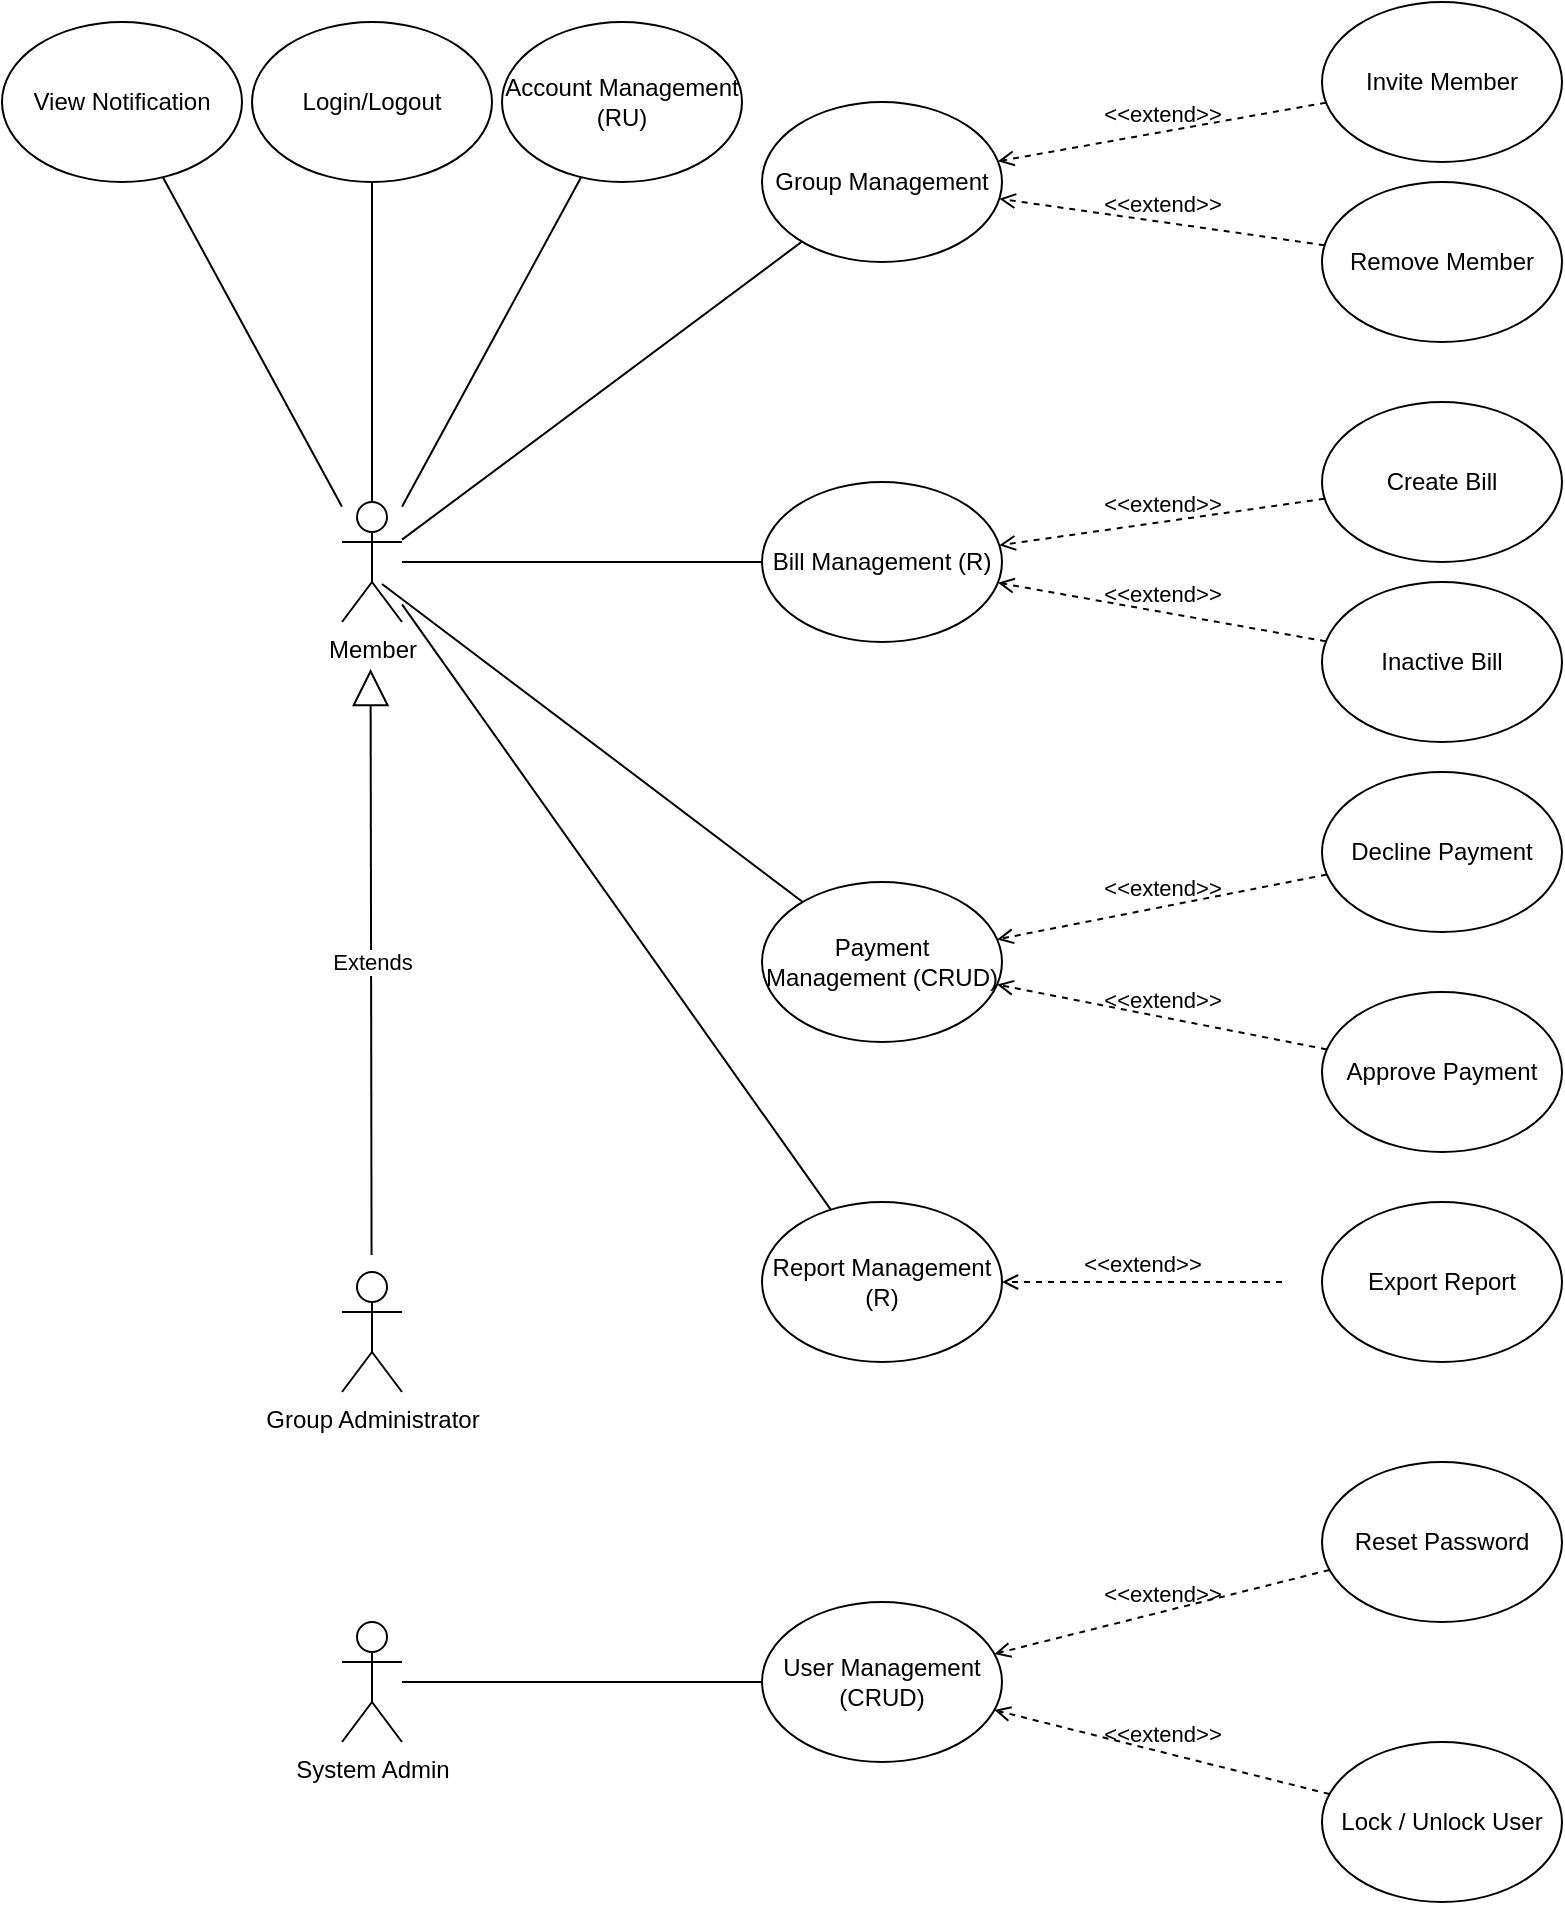 <mxfile version="21.7.2" type="device" pages="2">
  <diagram name="use case" id="dR_kQLx1Ns_dEFKt5qAS">
    <mxGraphModel dx="978" dy="1665" grid="1" gridSize="10" guides="1" tooltips="1" connect="1" arrows="1" fold="1" page="1" pageScale="1" pageWidth="827" pageHeight="1169" math="0" shadow="0">
      <root>
        <mxCell id="0" />
        <mxCell id="1" parent="0" />
        <mxCell id="QcgprRRPxsdNURKg0DCQ-1" value="Member" style="shape=umlActor;verticalLabelPosition=bottom;verticalAlign=top;html=1;" parent="1" vertex="1">
          <mxGeometry x="190" y="200" width="30" height="60" as="geometry" />
        </mxCell>
        <mxCell id="QcgprRRPxsdNURKg0DCQ-2" value="Group Administrator" style="shape=umlActor;verticalLabelPosition=bottom;verticalAlign=top;html=1;" parent="1" vertex="1">
          <mxGeometry x="190" y="585" width="30" height="60" as="geometry" />
        </mxCell>
        <mxCell id="QcgprRRPxsdNURKg0DCQ-4" value="Extends" style="endArrow=block;endSize=16;endFill=0;html=1;rounded=0;entryX=0.489;entryY=0.594;entryDx=0;entryDy=0;entryPerimeter=0;" parent="1" edge="1">
          <mxGeometry width="160" relative="1" as="geometry">
            <mxPoint x="204.78" y="576.5" as="sourcePoint" />
            <mxPoint x="204.29" y="283.5" as="targetPoint" />
          </mxGeometry>
        </mxCell>
        <mxCell id="QcgprRRPxsdNURKg0DCQ-5" value="Group Management" style="ellipse;whiteSpace=wrap;html=1;" parent="1" vertex="1">
          <mxGeometry x="400" width="120" height="80" as="geometry" />
        </mxCell>
        <mxCell id="QcgprRRPxsdNURKg0DCQ-6" value="Invite Member" style="ellipse;whiteSpace=wrap;html=1;" parent="1" vertex="1">
          <mxGeometry x="680" y="-50" width="120" height="80" as="geometry" />
        </mxCell>
        <mxCell id="QcgprRRPxsdNURKg0DCQ-7" value="Remove Member" style="ellipse;whiteSpace=wrap;html=1;" parent="1" vertex="1">
          <mxGeometry x="680" y="40" width="120" height="80" as="geometry" />
        </mxCell>
        <mxCell id="QcgprRRPxsdNURKg0DCQ-9" value="&amp;lt;&amp;lt;extend&amp;gt;&amp;gt;" style="html=1;verticalAlign=bottom;labelBackgroundColor=none;endArrow=open;endFill=0;dashed=1;rounded=0;" parent="1" source="QcgprRRPxsdNURKg0DCQ-7" target="QcgprRRPxsdNURKg0DCQ-5" edge="1">
          <mxGeometry width="160" relative="1" as="geometry">
            <mxPoint x="350" y="120" as="sourcePoint" />
            <mxPoint x="510" y="120" as="targetPoint" />
          </mxGeometry>
        </mxCell>
        <mxCell id="QcgprRRPxsdNURKg0DCQ-10" value="&amp;lt;&amp;lt;extend&amp;gt;&amp;gt;" style="html=1;verticalAlign=bottom;labelBackgroundColor=none;endArrow=open;endFill=0;dashed=1;rounded=0;" parent="1" source="QcgprRRPxsdNURKg0DCQ-6" target="QcgprRRPxsdNURKg0DCQ-5" edge="1">
          <mxGeometry width="160" relative="1" as="geometry">
            <mxPoint x="732" y="82" as="sourcePoint" />
            <mxPoint x="588" y="10" as="targetPoint" />
          </mxGeometry>
        </mxCell>
        <mxCell id="QcgprRRPxsdNURKg0DCQ-12" value="Login/Logout" style="ellipse;whiteSpace=wrap;html=1;" parent="1" vertex="1">
          <mxGeometry x="145" y="-40" width="120" height="80" as="geometry" />
        </mxCell>
        <mxCell id="QcgprRRPxsdNURKg0DCQ-13" value="Account Management&lt;br&gt;(RU)" style="ellipse;whiteSpace=wrap;html=1;" parent="1" vertex="1">
          <mxGeometry x="270" y="-40" width="120" height="80" as="geometry" />
        </mxCell>
        <mxCell id="QcgprRRPxsdNURKg0DCQ-14" value="View Notification" style="ellipse;whiteSpace=wrap;html=1;" parent="1" vertex="1">
          <mxGeometry x="20" y="-40" width="120" height="80" as="geometry" />
        </mxCell>
        <mxCell id="p6UN_n6FO3H88nCy_xBk-1" value="Bill Management (R)" style="ellipse;whiteSpace=wrap;html=1;" vertex="1" parent="1">
          <mxGeometry x="400" y="190" width="120" height="80" as="geometry" />
        </mxCell>
        <mxCell id="p6UN_n6FO3H88nCy_xBk-2" value="Create Bill" style="ellipse;whiteSpace=wrap;html=1;" vertex="1" parent="1">
          <mxGeometry x="680" y="150" width="120" height="80" as="geometry" />
        </mxCell>
        <mxCell id="p6UN_n6FO3H88nCy_xBk-4" value="Payment Management (CRUD)" style="ellipse;whiteSpace=wrap;html=1;" vertex="1" parent="1">
          <mxGeometry x="400" y="390" width="120" height="80" as="geometry" />
        </mxCell>
        <mxCell id="p6UN_n6FO3H88nCy_xBk-5" value="Approve Payment" style="ellipse;whiteSpace=wrap;html=1;" vertex="1" parent="1">
          <mxGeometry x="680" y="445" width="120" height="80" as="geometry" />
        </mxCell>
        <mxCell id="p6UN_n6FO3H88nCy_xBk-6" value="Decline Payment" style="ellipse;whiteSpace=wrap;html=1;" vertex="1" parent="1">
          <mxGeometry x="680" y="335" width="120" height="80" as="geometry" />
        </mxCell>
        <mxCell id="p6UN_n6FO3H88nCy_xBk-7" value="&amp;lt;&amp;lt;extend&amp;gt;&amp;gt;" style="html=1;verticalAlign=bottom;labelBackgroundColor=none;endArrow=open;endFill=0;dashed=1;rounded=0;" edge="1" parent="1" source="p6UN_n6FO3H88nCy_xBk-5" target="p6UN_n6FO3H88nCy_xBk-4">
          <mxGeometry width="160" relative="1" as="geometry">
            <mxPoint x="706" y="660" as="sourcePoint" />
            <mxPoint x="540" y="624" as="targetPoint" />
          </mxGeometry>
        </mxCell>
        <mxCell id="p6UN_n6FO3H88nCy_xBk-8" value="&amp;lt;&amp;lt;extend&amp;gt;&amp;gt;" style="html=1;verticalAlign=bottom;labelBackgroundColor=none;endArrow=open;endFill=0;dashed=1;rounded=0;" edge="1" parent="1" source="p6UN_n6FO3H88nCy_xBk-6" target="p6UN_n6FO3H88nCy_xBk-4">
          <mxGeometry width="160" relative="1" as="geometry">
            <mxPoint x="690" y="658" as="sourcePoint" />
            <mxPoint x="533" y="652" as="targetPoint" />
          </mxGeometry>
        </mxCell>
        <mxCell id="p6UN_n6FO3H88nCy_xBk-9" value="Inactive Bill" style="ellipse;whiteSpace=wrap;html=1;" vertex="1" parent="1">
          <mxGeometry x="680" y="240" width="120" height="80" as="geometry" />
        </mxCell>
        <mxCell id="p6UN_n6FO3H88nCy_xBk-10" value="&amp;lt;&amp;lt;extend&amp;gt;&amp;gt;" style="html=1;verticalAlign=bottom;labelBackgroundColor=none;endArrow=open;endFill=0;dashed=1;rounded=0;" edge="1" parent="1" source="p6UN_n6FO3H88nCy_xBk-2" target="p6UN_n6FO3H88nCy_xBk-1">
          <mxGeometry width="160" relative="1" as="geometry">
            <mxPoint x="628" y="380" as="sourcePoint" />
            <mxPoint x="560" y="295" as="targetPoint" />
          </mxGeometry>
        </mxCell>
        <mxCell id="p6UN_n6FO3H88nCy_xBk-11" value="&amp;lt;&amp;lt;extend&amp;gt;&amp;gt;" style="html=1;verticalAlign=bottom;labelBackgroundColor=none;endArrow=open;endFill=0;dashed=1;rounded=0;" edge="1" parent="1" source="p6UN_n6FO3H88nCy_xBk-9" target="p6UN_n6FO3H88nCy_xBk-1">
          <mxGeometry width="160" relative="1" as="geometry">
            <mxPoint x="690" y="510" as="sourcePoint" />
            <mxPoint x="533" y="510" as="targetPoint" />
          </mxGeometry>
        </mxCell>
        <mxCell id="p6UN_n6FO3H88nCy_xBk-12" value="System Admin" style="shape=umlActor;verticalLabelPosition=bottom;verticalAlign=top;html=1;outlineConnect=0;" vertex="1" parent="1">
          <mxGeometry x="190" y="760" width="30" height="60" as="geometry" />
        </mxCell>
        <mxCell id="p6UN_n6FO3H88nCy_xBk-13" value="User Management (CRUD)" style="ellipse;whiteSpace=wrap;html=1;" vertex="1" parent="1">
          <mxGeometry x="400" y="750" width="120" height="80" as="geometry" />
        </mxCell>
        <mxCell id="p6UN_n6FO3H88nCy_xBk-14" value="Reset Password" style="ellipse;whiteSpace=wrap;html=1;" vertex="1" parent="1">
          <mxGeometry x="680" y="680" width="120" height="80" as="geometry" />
        </mxCell>
        <mxCell id="p6UN_n6FO3H88nCy_xBk-16" value="Lock / Unlock User" style="ellipse;whiteSpace=wrap;html=1;" vertex="1" parent="1">
          <mxGeometry x="680" y="820" width="120" height="80" as="geometry" />
        </mxCell>
        <mxCell id="p6UN_n6FO3H88nCy_xBk-17" value="&amp;lt;&amp;lt;extend&amp;gt;&amp;gt;" style="html=1;verticalAlign=bottom;labelBackgroundColor=none;endArrow=open;endFill=0;dashed=1;rounded=0;" edge="1" parent="1" source="p6UN_n6FO3H88nCy_xBk-14" target="p6UN_n6FO3H88nCy_xBk-13">
          <mxGeometry width="160" relative="1" as="geometry">
            <mxPoint x="504" y="723" as="sourcePoint" />
            <mxPoint x="575" y="630" as="targetPoint" />
          </mxGeometry>
        </mxCell>
        <mxCell id="p6UN_n6FO3H88nCy_xBk-18" value="&amp;lt;&amp;lt;extend&amp;gt;&amp;gt;" style="html=1;verticalAlign=bottom;labelBackgroundColor=none;endArrow=open;endFill=0;dashed=1;rounded=0;" edge="1" parent="1" source="p6UN_n6FO3H88nCy_xBk-16" target="p6UN_n6FO3H88nCy_xBk-13">
          <mxGeometry width="160" relative="1" as="geometry">
            <mxPoint x="595" y="742" as="sourcePoint" />
            <mxPoint x="510" y="778" as="targetPoint" />
          </mxGeometry>
        </mxCell>
        <mxCell id="p6UN_n6FO3H88nCy_xBk-20" value="" style="endArrow=none;html=1;rounded=0;" edge="1" parent="1" source="p6UN_n6FO3H88nCy_xBk-12" target="p6UN_n6FO3H88nCy_xBk-13">
          <mxGeometry width="50" height="50" relative="1" as="geometry">
            <mxPoint x="390" y="780" as="sourcePoint" />
            <mxPoint x="440" y="730" as="targetPoint" />
          </mxGeometry>
        </mxCell>
        <mxCell id="p6UN_n6FO3H88nCy_xBk-21" value="Report Management (R)" style="ellipse;whiteSpace=wrap;html=1;" vertex="1" parent="1">
          <mxGeometry x="400" y="550" width="120" height="80" as="geometry" />
        </mxCell>
        <mxCell id="p6UN_n6FO3H88nCy_xBk-22" value="Export Report" style="ellipse;whiteSpace=wrap;html=1;" vertex="1" parent="1">
          <mxGeometry x="680" y="550" width="120" height="80" as="geometry" />
        </mxCell>
        <mxCell id="p6UN_n6FO3H88nCy_xBk-23" value="&amp;lt;&amp;lt;extend&amp;gt;&amp;gt;" style="html=1;verticalAlign=bottom;labelBackgroundColor=none;endArrow=open;endFill=0;dashed=1;rounded=0;" edge="1" parent="1" target="p6UN_n6FO3H88nCy_xBk-21">
          <mxGeometry width="160" relative="1" as="geometry">
            <mxPoint x="660" y="590" as="sourcePoint" />
            <mxPoint x="597" y="636" as="targetPoint" />
          </mxGeometry>
        </mxCell>
        <mxCell id="p6UN_n6FO3H88nCy_xBk-30" value="" style="endArrow=none;html=1;rounded=0;" edge="1" parent="1" source="QcgprRRPxsdNURKg0DCQ-1" target="QcgprRRPxsdNURKg0DCQ-12">
          <mxGeometry width="50" height="50" relative="1" as="geometry">
            <mxPoint x="240.0" y="225.0" as="sourcePoint" />
            <mxPoint x="395.0" y="-165" as="targetPoint" />
          </mxGeometry>
        </mxCell>
        <mxCell id="p6UN_n6FO3H88nCy_xBk-31" value="" style="endArrow=none;html=1;rounded=0;" edge="1" parent="1" source="QcgprRRPxsdNURKg0DCQ-1" target="QcgprRRPxsdNURKg0DCQ-13">
          <mxGeometry width="50" height="50" relative="1" as="geometry">
            <mxPoint x="230" y="213" as="sourcePoint" />
            <mxPoint x="409" y="-112" as="targetPoint" />
          </mxGeometry>
        </mxCell>
        <mxCell id="p6UN_n6FO3H88nCy_xBk-32" value="" style="endArrow=none;html=1;rounded=0;" edge="1" parent="1" source="QcgprRRPxsdNURKg0DCQ-1" target="QcgprRRPxsdNURKg0DCQ-14">
          <mxGeometry width="50" height="50" relative="1" as="geometry">
            <mxPoint x="230" y="221" as="sourcePoint" />
            <mxPoint x="402" y="5" as="targetPoint" />
          </mxGeometry>
        </mxCell>
        <mxCell id="p6UN_n6FO3H88nCy_xBk-33" value="" style="endArrow=none;html=1;rounded=0;" edge="1" parent="1" source="QcgprRRPxsdNURKg0DCQ-1" target="QcgprRRPxsdNURKg0DCQ-5">
          <mxGeometry width="50" height="50" relative="1" as="geometry">
            <mxPoint x="260" y="220" as="sourcePoint" />
            <mxPoint x="320" y="48" as="targetPoint" />
          </mxGeometry>
        </mxCell>
        <mxCell id="p6UN_n6FO3H88nCy_xBk-34" value="" style="endArrow=none;html=1;rounded=0;" edge="1" parent="1" source="QcgprRRPxsdNURKg0DCQ-1" target="p6UN_n6FO3H88nCy_xBk-1">
          <mxGeometry width="50" height="50" relative="1" as="geometry">
            <mxPoint x="230" y="230" as="sourcePoint" />
            <mxPoint x="389" y="119" as="targetPoint" />
          </mxGeometry>
        </mxCell>
        <mxCell id="p6UN_n6FO3H88nCy_xBk-35" value="" style="endArrow=none;html=1;rounded=0;exitX=0.667;exitY=0.683;exitDx=0;exitDy=0;exitPerimeter=0;" edge="1" parent="1" source="QcgprRRPxsdNURKg0DCQ-1" target="p6UN_n6FO3H88nCy_xBk-4">
          <mxGeometry width="50" height="50" relative="1" as="geometry">
            <mxPoint x="230" y="241" as="sourcePoint" />
            <mxPoint x="371" y="254" as="targetPoint" />
          </mxGeometry>
        </mxCell>
        <mxCell id="p6UN_n6FO3H88nCy_xBk-36" value="" style="endArrow=none;html=1;rounded=0;" edge="1" parent="1" source="QcgprRRPxsdNURKg0DCQ-1" target="p6UN_n6FO3H88nCy_xBk-21">
          <mxGeometry width="50" height="50" relative="1" as="geometry">
            <mxPoint x="220" y="251" as="sourcePoint" />
            <mxPoint x="394" y="408" as="targetPoint" />
          </mxGeometry>
        </mxCell>
      </root>
    </mxGraphModel>
  </diagram>
  <diagram id="JQtwyJ7AAjOwFSHoyykp" name="sql-database">
    <mxGraphModel dx="1035" dy="525" grid="1" gridSize="10" guides="1" tooltips="1" connect="1" arrows="1" fold="1" page="1" pageScale="1" pageWidth="827" pageHeight="1169" math="0" shadow="0">
      <root>
        <mxCell id="0" />
        <mxCell id="1" parent="0" />
        <mxCell id="05J9tGfjVYPufsCpKk-v-1" value="Users" style="shape=table;startSize=30;container=1;collapsible=1;childLayout=tableLayout;fixedRows=1;rowLines=0;fontStyle=1;align=center;resizeLast=1;html=1;" vertex="1" parent="1">
          <mxGeometry x="80" y="80" width="180" height="450" as="geometry" />
        </mxCell>
        <mxCell id="05J9tGfjVYPufsCpKk-v-2" value="" style="shape=tableRow;horizontal=0;startSize=0;swimlaneHead=0;swimlaneBody=0;fillColor=none;collapsible=0;dropTarget=0;points=[[0,0.5],[1,0.5]];portConstraint=eastwest;top=0;left=0;right=0;bottom=1;" vertex="1" parent="05J9tGfjVYPufsCpKk-v-1">
          <mxGeometry y="30" width="180" height="30" as="geometry" />
        </mxCell>
        <mxCell id="05J9tGfjVYPufsCpKk-v-3" value="PK" style="shape=partialRectangle;connectable=0;fillColor=none;top=0;left=0;bottom=0;right=0;fontStyle=1;overflow=hidden;whiteSpace=wrap;html=1;" vertex="1" parent="05J9tGfjVYPufsCpKk-v-2">
          <mxGeometry width="30" height="30" as="geometry">
            <mxRectangle width="30" height="30" as="alternateBounds" />
          </mxGeometry>
        </mxCell>
        <mxCell id="05J9tGfjVYPufsCpKk-v-4" value="Id" style="shape=partialRectangle;connectable=0;fillColor=none;top=0;left=0;bottom=0;right=0;align=left;spacingLeft=6;fontStyle=5;overflow=hidden;whiteSpace=wrap;html=1;" vertex="1" parent="05J9tGfjVYPufsCpKk-v-2">
          <mxGeometry x="30" width="150" height="30" as="geometry">
            <mxRectangle width="150" height="30" as="alternateBounds" />
          </mxGeometry>
        </mxCell>
        <mxCell id="05J9tGfjVYPufsCpKk-v-5" value="" style="shape=tableRow;horizontal=0;startSize=0;swimlaneHead=0;swimlaneBody=0;fillColor=none;collapsible=0;dropTarget=0;points=[[0,0.5],[1,0.5]];portConstraint=eastwest;top=0;left=0;right=0;bottom=0;" vertex="1" parent="05J9tGfjVYPufsCpKk-v-1">
          <mxGeometry y="60" width="180" height="30" as="geometry" />
        </mxCell>
        <mxCell id="05J9tGfjVYPufsCpKk-v-6" value="U" style="shape=partialRectangle;connectable=0;fillColor=none;top=0;left=0;bottom=0;right=0;editable=1;overflow=hidden;whiteSpace=wrap;html=1;" vertex="1" parent="05J9tGfjVYPufsCpKk-v-5">
          <mxGeometry width="30" height="30" as="geometry">
            <mxRectangle width="30" height="30" as="alternateBounds" />
          </mxGeometry>
        </mxCell>
        <mxCell id="05J9tGfjVYPufsCpKk-v-7" value="UserCode" style="shape=partialRectangle;connectable=0;fillColor=none;top=0;left=0;bottom=0;right=0;align=left;spacingLeft=6;overflow=hidden;whiteSpace=wrap;html=1;" vertex="1" parent="05J9tGfjVYPufsCpKk-v-5">
          <mxGeometry x="30" width="150" height="30" as="geometry">
            <mxRectangle width="150" height="30" as="alternateBounds" />
          </mxGeometry>
        </mxCell>
        <mxCell id="05J9tGfjVYPufsCpKk-v-8" value="" style="shape=tableRow;horizontal=0;startSize=0;swimlaneHead=0;swimlaneBody=0;fillColor=none;collapsible=0;dropTarget=0;points=[[0,0.5],[1,0.5]];portConstraint=eastwest;top=0;left=0;right=0;bottom=0;" vertex="1" parent="05J9tGfjVYPufsCpKk-v-1">
          <mxGeometry y="90" width="180" height="30" as="geometry" />
        </mxCell>
        <mxCell id="05J9tGfjVYPufsCpKk-v-9" value="U" style="shape=partialRectangle;connectable=0;fillColor=none;top=0;left=0;bottom=0;right=0;editable=1;overflow=hidden;whiteSpace=wrap;html=1;" vertex="1" parent="05J9tGfjVYPufsCpKk-v-8">
          <mxGeometry width="30" height="30" as="geometry">
            <mxRectangle width="30" height="30" as="alternateBounds" />
          </mxGeometry>
        </mxCell>
        <mxCell id="05J9tGfjVYPufsCpKk-v-10" value="Username" style="shape=partialRectangle;connectable=0;fillColor=none;top=0;left=0;bottom=0;right=0;align=left;spacingLeft=6;overflow=hidden;whiteSpace=wrap;html=1;" vertex="1" parent="05J9tGfjVYPufsCpKk-v-8">
          <mxGeometry x="30" width="150" height="30" as="geometry">
            <mxRectangle width="150" height="30" as="alternateBounds" />
          </mxGeometry>
        </mxCell>
        <mxCell id="05J9tGfjVYPufsCpKk-v-11" value="" style="shape=tableRow;horizontal=0;startSize=0;swimlaneHead=0;swimlaneBody=0;fillColor=none;collapsible=0;dropTarget=0;points=[[0,0.5],[1,0.5]];portConstraint=eastwest;top=0;left=0;right=0;bottom=0;" vertex="1" parent="05J9tGfjVYPufsCpKk-v-1">
          <mxGeometry y="120" width="180" height="30" as="geometry" />
        </mxCell>
        <mxCell id="05J9tGfjVYPufsCpKk-v-12" value="U" style="shape=partialRectangle;connectable=0;fillColor=none;top=0;left=0;bottom=0;right=0;editable=1;overflow=hidden;whiteSpace=wrap;html=1;" vertex="1" parent="05J9tGfjVYPufsCpKk-v-11">
          <mxGeometry width="30" height="30" as="geometry">
            <mxRectangle width="30" height="30" as="alternateBounds" />
          </mxGeometry>
        </mxCell>
        <mxCell id="05J9tGfjVYPufsCpKk-v-13" value="Email" style="shape=partialRectangle;connectable=0;fillColor=none;top=0;left=0;bottom=0;right=0;align=left;spacingLeft=6;overflow=hidden;whiteSpace=wrap;html=1;" vertex="1" parent="05J9tGfjVYPufsCpKk-v-11">
          <mxGeometry x="30" width="150" height="30" as="geometry">
            <mxRectangle width="150" height="30" as="alternateBounds" />
          </mxGeometry>
        </mxCell>
        <mxCell id="05J9tGfjVYPufsCpKk-v-14" value="" style="shape=tableRow;horizontal=0;startSize=0;swimlaneHead=0;swimlaneBody=0;fillColor=none;collapsible=0;dropTarget=0;points=[[0,0.5],[1,0.5]];portConstraint=eastwest;top=0;left=0;right=0;bottom=0;" vertex="1" parent="05J9tGfjVYPufsCpKk-v-1">
          <mxGeometry y="150" width="180" height="30" as="geometry" />
        </mxCell>
        <mxCell id="05J9tGfjVYPufsCpKk-v-15" value="" style="shape=partialRectangle;connectable=0;fillColor=none;top=0;left=0;bottom=0;right=0;editable=1;overflow=hidden;whiteSpace=wrap;html=1;" vertex="1" parent="05J9tGfjVYPufsCpKk-v-14">
          <mxGeometry width="30" height="30" as="geometry">
            <mxRectangle width="30" height="30" as="alternateBounds" />
          </mxGeometry>
        </mxCell>
        <mxCell id="05J9tGfjVYPufsCpKk-v-16" value="Password" style="shape=partialRectangle;connectable=0;fillColor=none;top=0;left=0;bottom=0;right=0;align=left;spacingLeft=6;overflow=hidden;whiteSpace=wrap;html=1;" vertex="1" parent="05J9tGfjVYPufsCpKk-v-14">
          <mxGeometry x="30" width="150" height="30" as="geometry">
            <mxRectangle width="150" height="30" as="alternateBounds" />
          </mxGeometry>
        </mxCell>
        <mxCell id="05J9tGfjVYPufsCpKk-v-17" value="" style="shape=tableRow;horizontal=0;startSize=0;swimlaneHead=0;swimlaneBody=0;fillColor=none;collapsible=0;dropTarget=0;points=[[0,0.5],[1,0.5]];portConstraint=eastwest;top=0;left=0;right=0;bottom=0;" vertex="1" parent="05J9tGfjVYPufsCpKk-v-1">
          <mxGeometry y="180" width="180" height="30" as="geometry" />
        </mxCell>
        <mxCell id="05J9tGfjVYPufsCpKk-v-18" value="" style="shape=partialRectangle;connectable=0;fillColor=none;top=0;left=0;bottom=0;right=0;editable=1;overflow=hidden;whiteSpace=wrap;html=1;" vertex="1" parent="05J9tGfjVYPufsCpKk-v-17">
          <mxGeometry width="30" height="30" as="geometry">
            <mxRectangle width="30" height="30" as="alternateBounds" />
          </mxGeometry>
        </mxCell>
        <mxCell id="05J9tGfjVYPufsCpKk-v-19" value="Salt" style="shape=partialRectangle;connectable=0;fillColor=none;top=0;left=0;bottom=0;right=0;align=left;spacingLeft=6;overflow=hidden;whiteSpace=wrap;html=1;" vertex="1" parent="05J9tGfjVYPufsCpKk-v-17">
          <mxGeometry x="30" width="150" height="30" as="geometry">
            <mxRectangle width="150" height="30" as="alternateBounds" />
          </mxGeometry>
        </mxCell>
        <mxCell id="05J9tGfjVYPufsCpKk-v-41" value="" style="shape=tableRow;horizontal=0;startSize=0;swimlaneHead=0;swimlaneBody=0;fillColor=none;collapsible=0;dropTarget=0;points=[[0,0.5],[1,0.5]];portConstraint=eastwest;top=0;left=0;right=0;bottom=0;" vertex="1" parent="05J9tGfjVYPufsCpKk-v-1">
          <mxGeometry y="210" width="180" height="30" as="geometry" />
        </mxCell>
        <mxCell id="05J9tGfjVYPufsCpKk-v-42" value="" style="shape=partialRectangle;connectable=0;fillColor=none;top=0;left=0;bottom=0;right=0;editable=1;overflow=hidden;whiteSpace=wrap;html=1;" vertex="1" parent="05J9tGfjVYPufsCpKk-v-41">
          <mxGeometry width="30" height="30" as="geometry">
            <mxRectangle width="30" height="30" as="alternateBounds" />
          </mxGeometry>
        </mxCell>
        <mxCell id="05J9tGfjVYPufsCpKk-v-43" value="AvatarUrl" style="shape=partialRectangle;connectable=0;fillColor=none;top=0;left=0;bottom=0;right=0;align=left;spacingLeft=6;overflow=hidden;whiteSpace=wrap;html=1;" vertex="1" parent="05J9tGfjVYPufsCpKk-v-41">
          <mxGeometry x="30" width="150" height="30" as="geometry">
            <mxRectangle width="150" height="30" as="alternateBounds" />
          </mxGeometry>
        </mxCell>
        <mxCell id="05J9tGfjVYPufsCpKk-v-23" value="" style="shape=tableRow;horizontal=0;startSize=0;swimlaneHead=0;swimlaneBody=0;fillColor=none;collapsible=0;dropTarget=0;points=[[0,0.5],[1,0.5]];portConstraint=eastwest;top=0;left=0;right=0;bottom=0;" vertex="1" parent="05J9tGfjVYPufsCpKk-v-1">
          <mxGeometry y="240" width="180" height="30" as="geometry" />
        </mxCell>
        <mxCell id="05J9tGfjVYPufsCpKk-v-24" value="" style="shape=partialRectangle;connectable=0;fillColor=none;top=0;left=0;bottom=0;right=0;editable=1;overflow=hidden;whiteSpace=wrap;html=1;" vertex="1" parent="05J9tGfjVYPufsCpKk-v-23">
          <mxGeometry width="30" height="30" as="geometry">
            <mxRectangle width="30" height="30" as="alternateBounds" />
          </mxGeometry>
        </mxCell>
        <mxCell id="05J9tGfjVYPufsCpKk-v-25" value="CreatorId" style="shape=partialRectangle;connectable=0;fillColor=none;top=0;left=0;bottom=0;right=0;align=left;spacingLeft=6;overflow=hidden;whiteSpace=wrap;html=1;" vertex="1" parent="05J9tGfjVYPufsCpKk-v-23">
          <mxGeometry x="30" width="150" height="30" as="geometry">
            <mxRectangle width="150" height="30" as="alternateBounds" />
          </mxGeometry>
        </mxCell>
        <mxCell id="05J9tGfjVYPufsCpKk-v-26" value="" style="shape=tableRow;horizontal=0;startSize=0;swimlaneHead=0;swimlaneBody=0;fillColor=none;collapsible=0;dropTarget=0;points=[[0,0.5],[1,0.5]];portConstraint=eastwest;top=0;left=0;right=0;bottom=0;" vertex="1" parent="05J9tGfjVYPufsCpKk-v-1">
          <mxGeometry y="270" width="180" height="30" as="geometry" />
        </mxCell>
        <mxCell id="05J9tGfjVYPufsCpKk-v-27" value="" style="shape=partialRectangle;connectable=0;fillColor=none;top=0;left=0;bottom=0;right=0;editable=1;overflow=hidden;whiteSpace=wrap;html=1;" vertex="1" parent="05J9tGfjVYPufsCpKk-v-26">
          <mxGeometry width="30" height="30" as="geometry">
            <mxRectangle width="30" height="30" as="alternateBounds" />
          </mxGeometry>
        </mxCell>
        <mxCell id="05J9tGfjVYPufsCpKk-v-28" value="CreatedAt" style="shape=partialRectangle;connectable=0;fillColor=none;top=0;left=0;bottom=0;right=0;align=left;spacingLeft=6;overflow=hidden;whiteSpace=wrap;html=1;" vertex="1" parent="05J9tGfjVYPufsCpKk-v-26">
          <mxGeometry x="30" width="150" height="30" as="geometry">
            <mxRectangle width="150" height="30" as="alternateBounds" />
          </mxGeometry>
        </mxCell>
        <mxCell id="05J9tGfjVYPufsCpKk-v-35" value="" style="shape=tableRow;horizontal=0;startSize=0;swimlaneHead=0;swimlaneBody=0;fillColor=none;collapsible=0;dropTarget=0;points=[[0,0.5],[1,0.5]];portConstraint=eastwest;top=0;left=0;right=0;bottom=0;" vertex="1" parent="05J9tGfjVYPufsCpKk-v-1">
          <mxGeometry y="300" width="180" height="30" as="geometry" />
        </mxCell>
        <mxCell id="05J9tGfjVYPufsCpKk-v-36" value="" style="shape=partialRectangle;connectable=0;fillColor=none;top=0;left=0;bottom=0;right=0;editable=1;overflow=hidden;whiteSpace=wrap;html=1;" vertex="1" parent="05J9tGfjVYPufsCpKk-v-35">
          <mxGeometry width="30" height="30" as="geometry">
            <mxRectangle width="30" height="30" as="alternateBounds" />
          </mxGeometry>
        </mxCell>
        <mxCell id="05J9tGfjVYPufsCpKk-v-37" value="UpdatedAt" style="shape=partialRectangle;connectable=0;fillColor=none;top=0;left=0;bottom=0;right=0;align=left;spacingLeft=6;overflow=hidden;whiteSpace=wrap;html=1;" vertex="1" parent="05J9tGfjVYPufsCpKk-v-35">
          <mxGeometry x="30" width="150" height="30" as="geometry">
            <mxRectangle width="150" height="30" as="alternateBounds" />
          </mxGeometry>
        </mxCell>
        <mxCell id="05J9tGfjVYPufsCpKk-v-29" value="" style="shape=tableRow;horizontal=0;startSize=0;swimlaneHead=0;swimlaneBody=0;fillColor=none;collapsible=0;dropTarget=0;points=[[0,0.5],[1,0.5]];portConstraint=eastwest;top=0;left=0;right=0;bottom=0;" vertex="1" parent="05J9tGfjVYPufsCpKk-v-1">
          <mxGeometry y="330" width="180" height="30" as="geometry" />
        </mxCell>
        <mxCell id="05J9tGfjVYPufsCpKk-v-30" value="" style="shape=partialRectangle;connectable=0;fillColor=none;top=0;left=0;bottom=0;right=0;editable=1;overflow=hidden;whiteSpace=wrap;html=1;" vertex="1" parent="05J9tGfjVYPufsCpKk-v-29">
          <mxGeometry width="30" height="30" as="geometry">
            <mxRectangle width="30" height="30" as="alternateBounds" />
          </mxGeometry>
        </mxCell>
        <mxCell id="05J9tGfjVYPufsCpKk-v-31" value="LastLoginSuccessAt" style="shape=partialRectangle;connectable=0;fillColor=none;top=0;left=0;bottom=0;right=0;align=left;spacingLeft=6;overflow=hidden;whiteSpace=wrap;html=1;" vertex="1" parent="05J9tGfjVYPufsCpKk-v-29">
          <mxGeometry x="30" width="150" height="30" as="geometry">
            <mxRectangle width="150" height="30" as="alternateBounds" />
          </mxGeometry>
        </mxCell>
        <mxCell id="05J9tGfjVYPufsCpKk-v-32" value="" style="shape=tableRow;horizontal=0;startSize=0;swimlaneHead=0;swimlaneBody=0;fillColor=none;collapsible=0;dropTarget=0;points=[[0,0.5],[1,0.5]];portConstraint=eastwest;top=0;left=0;right=0;bottom=0;" vertex="1" parent="05J9tGfjVYPufsCpKk-v-1">
          <mxGeometry y="360" width="180" height="30" as="geometry" />
        </mxCell>
        <mxCell id="05J9tGfjVYPufsCpKk-v-33" value="" style="shape=partialRectangle;connectable=0;fillColor=none;top=0;left=0;bottom=0;right=0;editable=1;overflow=hidden;whiteSpace=wrap;html=1;" vertex="1" parent="05J9tGfjVYPufsCpKk-v-32">
          <mxGeometry width="30" height="30" as="geometry">
            <mxRectangle width="30" height="30" as="alternateBounds" />
          </mxGeometry>
        </mxCell>
        <mxCell id="05J9tGfjVYPufsCpKk-v-34" value="LastLoginFailedAt" style="shape=partialRectangle;connectable=0;fillColor=none;top=0;left=0;bottom=0;right=0;align=left;spacingLeft=6;overflow=hidden;whiteSpace=wrap;html=1;" vertex="1" parent="05J9tGfjVYPufsCpKk-v-32">
          <mxGeometry x="30" width="150" height="30" as="geometry">
            <mxRectangle width="150" height="30" as="alternateBounds" />
          </mxGeometry>
        </mxCell>
        <mxCell id="05J9tGfjVYPufsCpKk-v-131" value="" style="shape=tableRow;horizontal=0;startSize=0;swimlaneHead=0;swimlaneBody=0;fillColor=none;collapsible=0;dropTarget=0;points=[[0,0.5],[1,0.5]];portConstraint=eastwest;top=0;left=0;right=0;bottom=0;" vertex="1" parent="05J9tGfjVYPufsCpKk-v-1">
          <mxGeometry y="390" width="180" height="30" as="geometry" />
        </mxCell>
        <mxCell id="05J9tGfjVYPufsCpKk-v-132" value="" style="shape=partialRectangle;connectable=0;fillColor=none;top=0;left=0;bottom=0;right=0;editable=1;overflow=hidden;whiteSpace=wrap;html=1;" vertex="1" parent="05J9tGfjVYPufsCpKk-v-131">
          <mxGeometry width="30" height="30" as="geometry">
            <mxRectangle width="30" height="30" as="alternateBounds" />
          </mxGeometry>
        </mxCell>
        <mxCell id="05J9tGfjVYPufsCpKk-v-133" value="Status" style="shape=partialRectangle;connectable=0;fillColor=none;top=0;left=0;bottom=0;right=0;align=left;spacingLeft=6;overflow=hidden;whiteSpace=wrap;html=1;" vertex="1" parent="05J9tGfjVYPufsCpKk-v-131">
          <mxGeometry x="30" width="150" height="30" as="geometry">
            <mxRectangle width="150" height="30" as="alternateBounds" />
          </mxGeometry>
        </mxCell>
        <mxCell id="05J9tGfjVYPufsCpKk-v-38" value="" style="shape=tableRow;horizontal=0;startSize=0;swimlaneHead=0;swimlaneBody=0;fillColor=none;collapsible=0;dropTarget=0;points=[[0,0.5],[1,0.5]];portConstraint=eastwest;top=0;left=0;right=0;bottom=0;" vertex="1" parent="05J9tGfjVYPufsCpKk-v-1">
          <mxGeometry y="420" width="180" height="30" as="geometry" />
        </mxCell>
        <mxCell id="05J9tGfjVYPufsCpKk-v-39" value="" style="shape=partialRectangle;connectable=0;fillColor=none;top=0;left=0;bottom=0;right=0;editable=1;overflow=hidden;whiteSpace=wrap;html=1;" vertex="1" parent="05J9tGfjVYPufsCpKk-v-38">
          <mxGeometry width="30" height="30" as="geometry">
            <mxRectangle width="30" height="30" as="alternateBounds" />
          </mxGeometry>
        </mxCell>
        <mxCell id="05J9tGfjVYPufsCpKk-v-40" value="IsActive" style="shape=partialRectangle;connectable=0;fillColor=none;top=0;left=0;bottom=0;right=0;align=left;spacingLeft=6;overflow=hidden;whiteSpace=wrap;html=1;" vertex="1" parent="05J9tGfjVYPufsCpKk-v-38">
          <mxGeometry x="30" width="150" height="30" as="geometry">
            <mxRectangle width="150" height="30" as="alternateBounds" />
          </mxGeometry>
        </mxCell>
        <mxCell id="05J9tGfjVYPufsCpKk-v-44" value="Groups" style="shape=table;startSize=30;container=1;collapsible=1;childLayout=tableLayout;fixedRows=1;rowLines=0;fontStyle=1;align=center;resizeLast=1;html=1;" vertex="1" parent="1">
          <mxGeometry x="560" y="80" width="180" height="330" as="geometry" />
        </mxCell>
        <mxCell id="05J9tGfjVYPufsCpKk-v-45" value="" style="shape=tableRow;horizontal=0;startSize=0;swimlaneHead=0;swimlaneBody=0;fillColor=none;collapsible=0;dropTarget=0;points=[[0,0.5],[1,0.5]];portConstraint=eastwest;top=0;left=0;right=0;bottom=1;" vertex="1" parent="05J9tGfjVYPufsCpKk-v-44">
          <mxGeometry y="30" width="180" height="30" as="geometry" />
        </mxCell>
        <mxCell id="05J9tGfjVYPufsCpKk-v-46" value="PK" style="shape=partialRectangle;connectable=0;fillColor=none;top=0;left=0;bottom=0;right=0;fontStyle=1;overflow=hidden;whiteSpace=wrap;html=1;" vertex="1" parent="05J9tGfjVYPufsCpKk-v-45">
          <mxGeometry width="30" height="30" as="geometry">
            <mxRectangle width="30" height="30" as="alternateBounds" />
          </mxGeometry>
        </mxCell>
        <mxCell id="05J9tGfjVYPufsCpKk-v-47" value="Id" style="shape=partialRectangle;connectable=0;fillColor=none;top=0;left=0;bottom=0;right=0;align=left;spacingLeft=6;fontStyle=5;overflow=hidden;whiteSpace=wrap;html=1;" vertex="1" parent="05J9tGfjVYPufsCpKk-v-45">
          <mxGeometry x="30" width="150" height="30" as="geometry">
            <mxRectangle width="150" height="30" as="alternateBounds" />
          </mxGeometry>
        </mxCell>
        <mxCell id="05J9tGfjVYPufsCpKk-v-48" value="" style="shape=tableRow;horizontal=0;startSize=0;swimlaneHead=0;swimlaneBody=0;fillColor=none;collapsible=0;dropTarget=0;points=[[0,0.5],[1,0.5]];portConstraint=eastwest;top=0;left=0;right=0;bottom=0;" vertex="1" parent="05J9tGfjVYPufsCpKk-v-44">
          <mxGeometry y="60" width="180" height="30" as="geometry" />
        </mxCell>
        <mxCell id="05J9tGfjVYPufsCpKk-v-49" value="U" style="shape=partialRectangle;connectable=0;fillColor=none;top=0;left=0;bottom=0;right=0;editable=1;overflow=hidden;whiteSpace=wrap;html=1;" vertex="1" parent="05J9tGfjVYPufsCpKk-v-48">
          <mxGeometry width="30" height="30" as="geometry">
            <mxRectangle width="30" height="30" as="alternateBounds" />
          </mxGeometry>
        </mxCell>
        <mxCell id="05J9tGfjVYPufsCpKk-v-50" value="GroupCode" style="shape=partialRectangle;connectable=0;fillColor=none;top=0;left=0;bottom=0;right=0;align=left;spacingLeft=6;overflow=hidden;whiteSpace=wrap;html=1;" vertex="1" parent="05J9tGfjVYPufsCpKk-v-48">
          <mxGeometry x="30" width="150" height="30" as="geometry">
            <mxRectangle width="150" height="30" as="alternateBounds" />
          </mxGeometry>
        </mxCell>
        <mxCell id="05J9tGfjVYPufsCpKk-v-51" value="" style="shape=tableRow;horizontal=0;startSize=0;swimlaneHead=0;swimlaneBody=0;fillColor=none;collapsible=0;dropTarget=0;points=[[0,0.5],[1,0.5]];portConstraint=eastwest;top=0;left=0;right=0;bottom=0;" vertex="1" parent="05J9tGfjVYPufsCpKk-v-44">
          <mxGeometry y="90" width="180" height="30" as="geometry" />
        </mxCell>
        <mxCell id="05J9tGfjVYPufsCpKk-v-52" value="U" style="shape=partialRectangle;connectable=0;fillColor=none;top=0;left=0;bottom=0;right=0;editable=1;overflow=hidden;whiteSpace=wrap;html=1;" vertex="1" parent="05J9tGfjVYPufsCpKk-v-51">
          <mxGeometry width="30" height="30" as="geometry">
            <mxRectangle width="30" height="30" as="alternateBounds" />
          </mxGeometry>
        </mxCell>
        <mxCell id="05J9tGfjVYPufsCpKk-v-53" value="GroupName" style="shape=partialRectangle;connectable=0;fillColor=none;top=0;left=0;bottom=0;right=0;align=left;spacingLeft=6;overflow=hidden;whiteSpace=wrap;html=1;" vertex="1" parent="05J9tGfjVYPufsCpKk-v-51">
          <mxGeometry x="30" width="150" height="30" as="geometry">
            <mxRectangle width="150" height="30" as="alternateBounds" />
          </mxGeometry>
        </mxCell>
        <mxCell id="05J9tGfjVYPufsCpKk-v-54" value="" style="shape=tableRow;horizontal=0;startSize=0;swimlaneHead=0;swimlaneBody=0;fillColor=none;collapsible=0;dropTarget=0;points=[[0,0.5],[1,0.5]];portConstraint=eastwest;top=0;left=0;right=0;bottom=0;" vertex="1" parent="05J9tGfjVYPufsCpKk-v-44">
          <mxGeometry y="120" width="180" height="30" as="geometry" />
        </mxCell>
        <mxCell id="05J9tGfjVYPufsCpKk-v-55" value="" style="shape=partialRectangle;connectable=0;fillColor=none;top=0;left=0;bottom=0;right=0;editable=1;overflow=hidden;whiteSpace=wrap;html=1;" vertex="1" parent="05J9tGfjVYPufsCpKk-v-54">
          <mxGeometry width="30" height="30" as="geometry">
            <mxRectangle width="30" height="30" as="alternateBounds" />
          </mxGeometry>
        </mxCell>
        <mxCell id="05J9tGfjVYPufsCpKk-v-56" value="AdminId" style="shape=partialRectangle;connectable=0;fillColor=none;top=0;left=0;bottom=0;right=0;align=left;spacingLeft=6;overflow=hidden;whiteSpace=wrap;html=1;" vertex="1" parent="05J9tGfjVYPufsCpKk-v-54">
          <mxGeometry x="30" width="150" height="30" as="geometry">
            <mxRectangle width="150" height="30" as="alternateBounds" />
          </mxGeometry>
        </mxCell>
        <mxCell id="05J9tGfjVYPufsCpKk-v-63" value="" style="shape=tableRow;horizontal=0;startSize=0;swimlaneHead=0;swimlaneBody=0;fillColor=none;collapsible=0;dropTarget=0;points=[[0,0.5],[1,0.5]];portConstraint=eastwest;top=0;left=0;right=0;bottom=0;" vertex="1" parent="05J9tGfjVYPufsCpKk-v-44">
          <mxGeometry y="150" width="180" height="30" as="geometry" />
        </mxCell>
        <mxCell id="05J9tGfjVYPufsCpKk-v-64" value="" style="shape=partialRectangle;connectable=0;fillColor=none;top=0;left=0;bottom=0;right=0;editable=1;overflow=hidden;whiteSpace=wrap;html=1;" vertex="1" parent="05J9tGfjVYPufsCpKk-v-63">
          <mxGeometry width="30" height="30" as="geometry">
            <mxRectangle width="30" height="30" as="alternateBounds" />
          </mxGeometry>
        </mxCell>
        <mxCell id="05J9tGfjVYPufsCpKk-v-65" value="AvatarUrl" style="shape=partialRectangle;connectable=0;fillColor=none;top=0;left=0;bottom=0;right=0;align=left;spacingLeft=6;overflow=hidden;whiteSpace=wrap;html=1;" vertex="1" parent="05J9tGfjVYPufsCpKk-v-63">
          <mxGeometry x="30" width="150" height="30" as="geometry">
            <mxRectangle width="150" height="30" as="alternateBounds" />
          </mxGeometry>
        </mxCell>
        <mxCell id="05J9tGfjVYPufsCpKk-v-57" value="" style="shape=tableRow;horizontal=0;startSize=0;swimlaneHead=0;swimlaneBody=0;fillColor=none;collapsible=0;dropTarget=0;points=[[0,0.5],[1,0.5]];portConstraint=eastwest;top=0;left=0;right=0;bottom=0;" vertex="1" parent="05J9tGfjVYPufsCpKk-v-44">
          <mxGeometry y="180" width="180" height="30" as="geometry" />
        </mxCell>
        <mxCell id="05J9tGfjVYPufsCpKk-v-58" value="" style="shape=partialRectangle;connectable=0;fillColor=none;top=0;left=0;bottom=0;right=0;editable=1;overflow=hidden;whiteSpace=wrap;html=1;" vertex="1" parent="05J9tGfjVYPufsCpKk-v-57">
          <mxGeometry width="30" height="30" as="geometry">
            <mxRectangle width="30" height="30" as="alternateBounds" />
          </mxGeometry>
        </mxCell>
        <mxCell id="05J9tGfjVYPufsCpKk-v-59" value="CreatorId" style="shape=partialRectangle;connectable=0;fillColor=none;top=0;left=0;bottom=0;right=0;align=left;spacingLeft=6;overflow=hidden;whiteSpace=wrap;html=1;" vertex="1" parent="05J9tGfjVYPufsCpKk-v-57">
          <mxGeometry x="30" width="150" height="30" as="geometry">
            <mxRectangle width="150" height="30" as="alternateBounds" />
          </mxGeometry>
        </mxCell>
        <mxCell id="05J9tGfjVYPufsCpKk-v-69" value="" style="shape=tableRow;horizontal=0;startSize=0;swimlaneHead=0;swimlaneBody=0;fillColor=none;collapsible=0;dropTarget=0;points=[[0,0.5],[1,0.5]];portConstraint=eastwest;top=0;left=0;right=0;bottom=0;" vertex="1" parent="05J9tGfjVYPufsCpKk-v-44">
          <mxGeometry y="210" width="180" height="30" as="geometry" />
        </mxCell>
        <mxCell id="05J9tGfjVYPufsCpKk-v-70" value="" style="shape=partialRectangle;connectable=0;fillColor=none;top=0;left=0;bottom=0;right=0;editable=1;overflow=hidden;whiteSpace=wrap;html=1;" vertex="1" parent="05J9tGfjVYPufsCpKk-v-69">
          <mxGeometry width="30" height="30" as="geometry">
            <mxRectangle width="30" height="30" as="alternateBounds" />
          </mxGeometry>
        </mxCell>
        <mxCell id="05J9tGfjVYPufsCpKk-v-71" value="CreatedAt" style="shape=partialRectangle;connectable=0;fillColor=none;top=0;left=0;bottom=0;right=0;align=left;spacingLeft=6;overflow=hidden;whiteSpace=wrap;html=1;" vertex="1" parent="05J9tGfjVYPufsCpKk-v-69">
          <mxGeometry x="30" width="150" height="30" as="geometry">
            <mxRectangle width="150" height="30" as="alternateBounds" />
          </mxGeometry>
        </mxCell>
        <mxCell id="05J9tGfjVYPufsCpKk-v-72" value="" style="shape=tableRow;horizontal=0;startSize=0;swimlaneHead=0;swimlaneBody=0;fillColor=none;collapsible=0;dropTarget=0;points=[[0,0.5],[1,0.5]];portConstraint=eastwest;top=0;left=0;right=0;bottom=0;" vertex="1" parent="05J9tGfjVYPufsCpKk-v-44">
          <mxGeometry y="240" width="180" height="30" as="geometry" />
        </mxCell>
        <mxCell id="05J9tGfjVYPufsCpKk-v-73" value="" style="shape=partialRectangle;connectable=0;fillColor=none;top=0;left=0;bottom=0;right=0;editable=1;overflow=hidden;whiteSpace=wrap;html=1;" vertex="1" parent="05J9tGfjVYPufsCpKk-v-72">
          <mxGeometry width="30" height="30" as="geometry">
            <mxRectangle width="30" height="30" as="alternateBounds" />
          </mxGeometry>
        </mxCell>
        <mxCell id="05J9tGfjVYPufsCpKk-v-74" value="UpdatedAt" style="shape=partialRectangle;connectable=0;fillColor=none;top=0;left=0;bottom=0;right=0;align=left;spacingLeft=6;overflow=hidden;whiteSpace=wrap;html=1;" vertex="1" parent="05J9tGfjVYPufsCpKk-v-72">
          <mxGeometry x="30" width="150" height="30" as="geometry">
            <mxRectangle width="150" height="30" as="alternateBounds" />
          </mxGeometry>
        </mxCell>
        <mxCell id="05J9tGfjVYPufsCpKk-v-81" value="" style="shape=tableRow;horizontal=0;startSize=0;swimlaneHead=0;swimlaneBody=0;fillColor=none;collapsible=0;dropTarget=0;points=[[0,0.5],[1,0.5]];portConstraint=eastwest;top=0;left=0;right=0;bottom=0;" vertex="1" parent="05J9tGfjVYPufsCpKk-v-44">
          <mxGeometry y="270" width="180" height="30" as="geometry" />
        </mxCell>
        <mxCell id="05J9tGfjVYPufsCpKk-v-82" value="" style="shape=partialRectangle;connectable=0;fillColor=none;top=0;left=0;bottom=0;right=0;editable=1;overflow=hidden;whiteSpace=wrap;html=1;" vertex="1" parent="05J9tGfjVYPufsCpKk-v-81">
          <mxGeometry width="30" height="30" as="geometry">
            <mxRectangle width="30" height="30" as="alternateBounds" />
          </mxGeometry>
        </mxCell>
        <mxCell id="05J9tGfjVYPufsCpKk-v-83" value="Status" style="shape=partialRectangle;connectable=0;fillColor=none;top=0;left=0;bottom=0;right=0;align=left;spacingLeft=6;overflow=hidden;whiteSpace=wrap;html=1;" vertex="1" parent="05J9tGfjVYPufsCpKk-v-81">
          <mxGeometry x="30" width="150" height="30" as="geometry">
            <mxRectangle width="150" height="30" as="alternateBounds" />
          </mxGeometry>
        </mxCell>
        <mxCell id="05J9tGfjVYPufsCpKk-v-137" value="" style="shape=tableRow;horizontal=0;startSize=0;swimlaneHead=0;swimlaneBody=0;fillColor=none;collapsible=0;dropTarget=0;points=[[0,0.5],[1,0.5]];portConstraint=eastwest;top=0;left=0;right=0;bottom=0;" vertex="1" parent="05J9tGfjVYPufsCpKk-v-44">
          <mxGeometry y="300" width="180" height="30" as="geometry" />
        </mxCell>
        <mxCell id="05J9tGfjVYPufsCpKk-v-138" value="" style="shape=partialRectangle;connectable=0;fillColor=none;top=0;left=0;bottom=0;right=0;editable=1;overflow=hidden;whiteSpace=wrap;html=1;" vertex="1" parent="05J9tGfjVYPufsCpKk-v-137">
          <mxGeometry width="30" height="30" as="geometry">
            <mxRectangle width="30" height="30" as="alternateBounds" />
          </mxGeometry>
        </mxCell>
        <mxCell id="05J9tGfjVYPufsCpKk-v-139" value="IsActive" style="shape=partialRectangle;connectable=0;fillColor=none;top=0;left=0;bottom=0;right=0;align=left;spacingLeft=6;overflow=hidden;whiteSpace=wrap;html=1;" vertex="1" parent="05J9tGfjVYPufsCpKk-v-137">
          <mxGeometry x="30" width="150" height="30" as="geometry">
            <mxRectangle width="150" height="30" as="alternateBounds" />
          </mxGeometry>
        </mxCell>
        <mxCell id="05J9tGfjVYPufsCpKk-v-84" value="Group_User" style="shape=table;startSize=30;container=1;collapsible=1;childLayout=tableLayout;fixedRows=1;rowLines=0;fontStyle=1;align=center;resizeLast=1;html=1;" vertex="1" parent="1">
          <mxGeometry x="323.5" y="120" width="180" height="300" as="geometry" />
        </mxCell>
        <mxCell id="05J9tGfjVYPufsCpKk-v-85" value="" style="shape=tableRow;horizontal=0;startSize=0;swimlaneHead=0;swimlaneBody=0;fillColor=none;collapsible=0;dropTarget=0;points=[[0,0.5],[1,0.5]];portConstraint=eastwest;top=0;left=0;right=0;bottom=1;" vertex="1" parent="05J9tGfjVYPufsCpKk-v-84">
          <mxGeometry y="30" width="180" height="30" as="geometry" />
        </mxCell>
        <mxCell id="05J9tGfjVYPufsCpKk-v-86" value="PK" style="shape=partialRectangle;connectable=0;fillColor=none;top=0;left=0;bottom=0;right=0;fontStyle=1;overflow=hidden;whiteSpace=wrap;html=1;" vertex="1" parent="05J9tGfjVYPufsCpKk-v-85">
          <mxGeometry width="30" height="30" as="geometry">
            <mxRectangle width="30" height="30" as="alternateBounds" />
          </mxGeometry>
        </mxCell>
        <mxCell id="05J9tGfjVYPufsCpKk-v-87" value="Id" style="shape=partialRectangle;connectable=0;fillColor=none;top=0;left=0;bottom=0;right=0;align=left;spacingLeft=6;fontStyle=5;overflow=hidden;whiteSpace=wrap;html=1;" vertex="1" parent="05J9tGfjVYPufsCpKk-v-85">
          <mxGeometry x="30" width="150" height="30" as="geometry">
            <mxRectangle width="150" height="30" as="alternateBounds" />
          </mxGeometry>
        </mxCell>
        <mxCell id="05J9tGfjVYPufsCpKk-v-88" value="" style="shape=tableRow;horizontal=0;startSize=0;swimlaneHead=0;swimlaneBody=0;fillColor=none;collapsible=0;dropTarget=0;points=[[0,0.5],[1,0.5]];portConstraint=eastwest;top=0;left=0;right=0;bottom=0;" vertex="1" parent="05J9tGfjVYPufsCpKk-v-84">
          <mxGeometry y="60" width="180" height="30" as="geometry" />
        </mxCell>
        <mxCell id="05J9tGfjVYPufsCpKk-v-89" value="" style="shape=partialRectangle;connectable=0;fillColor=none;top=0;left=0;bottom=0;right=0;editable=1;overflow=hidden;whiteSpace=wrap;html=1;" vertex="1" parent="05J9tGfjVYPufsCpKk-v-88">
          <mxGeometry width="30" height="30" as="geometry">
            <mxRectangle width="30" height="30" as="alternateBounds" />
          </mxGeometry>
        </mxCell>
        <mxCell id="05J9tGfjVYPufsCpKk-v-90" value="GroupId" style="shape=partialRectangle;connectable=0;fillColor=none;top=0;left=0;bottom=0;right=0;align=left;spacingLeft=6;overflow=hidden;whiteSpace=wrap;html=1;" vertex="1" parent="05J9tGfjVYPufsCpKk-v-88">
          <mxGeometry x="30" width="150" height="30" as="geometry">
            <mxRectangle width="150" height="30" as="alternateBounds" />
          </mxGeometry>
        </mxCell>
        <mxCell id="05J9tGfjVYPufsCpKk-v-91" value="" style="shape=tableRow;horizontal=0;startSize=0;swimlaneHead=0;swimlaneBody=0;fillColor=none;collapsible=0;dropTarget=0;points=[[0,0.5],[1,0.5]];portConstraint=eastwest;top=0;left=0;right=0;bottom=0;" vertex="1" parent="05J9tGfjVYPufsCpKk-v-84">
          <mxGeometry y="90" width="180" height="30" as="geometry" />
        </mxCell>
        <mxCell id="05J9tGfjVYPufsCpKk-v-92" value="" style="shape=partialRectangle;connectable=0;fillColor=none;top=0;left=0;bottom=0;right=0;editable=1;overflow=hidden;whiteSpace=wrap;html=1;" vertex="1" parent="05J9tGfjVYPufsCpKk-v-91">
          <mxGeometry width="30" height="30" as="geometry">
            <mxRectangle width="30" height="30" as="alternateBounds" />
          </mxGeometry>
        </mxCell>
        <mxCell id="05J9tGfjVYPufsCpKk-v-93" value="UserId" style="shape=partialRectangle;connectable=0;fillColor=none;top=0;left=0;bottom=0;right=0;align=left;spacingLeft=6;overflow=hidden;whiteSpace=wrap;html=1;" vertex="1" parent="05J9tGfjVYPufsCpKk-v-91">
          <mxGeometry x="30" width="150" height="30" as="geometry">
            <mxRectangle width="150" height="30" as="alternateBounds" />
          </mxGeometry>
        </mxCell>
        <mxCell id="05J9tGfjVYPufsCpKk-v-94" value="" style="shape=tableRow;horizontal=0;startSize=0;swimlaneHead=0;swimlaneBody=0;fillColor=none;collapsible=0;dropTarget=0;points=[[0,0.5],[1,0.5]];portConstraint=eastwest;top=0;left=0;right=0;bottom=0;" vertex="1" parent="05J9tGfjVYPufsCpKk-v-84">
          <mxGeometry y="120" width="180" height="30" as="geometry" />
        </mxCell>
        <mxCell id="05J9tGfjVYPufsCpKk-v-95" value="" style="shape=partialRectangle;connectable=0;fillColor=none;top=0;left=0;bottom=0;right=0;editable=1;overflow=hidden;whiteSpace=wrap;html=1;" vertex="1" parent="05J9tGfjVYPufsCpKk-v-94">
          <mxGeometry width="30" height="30" as="geometry">
            <mxRectangle width="30" height="30" as="alternateBounds" />
          </mxGeometry>
        </mxCell>
        <mxCell id="05J9tGfjVYPufsCpKk-v-96" value="CreatedBy" style="shape=partialRectangle;connectable=0;fillColor=none;top=0;left=0;bottom=0;right=0;align=left;spacingLeft=6;overflow=hidden;whiteSpace=wrap;html=1;" vertex="1" parent="05J9tGfjVYPufsCpKk-v-94">
          <mxGeometry x="30" width="150" height="30" as="geometry">
            <mxRectangle width="150" height="30" as="alternateBounds" />
          </mxGeometry>
        </mxCell>
        <mxCell id="05J9tGfjVYPufsCpKk-v-125" value="" style="shape=tableRow;horizontal=0;startSize=0;swimlaneHead=0;swimlaneBody=0;fillColor=none;collapsible=0;dropTarget=0;points=[[0,0.5],[1,0.5]];portConstraint=eastwest;top=0;left=0;right=0;bottom=0;" vertex="1" parent="05J9tGfjVYPufsCpKk-v-84">
          <mxGeometry y="150" width="180" height="30" as="geometry" />
        </mxCell>
        <mxCell id="05J9tGfjVYPufsCpKk-v-126" value="" style="shape=partialRectangle;connectable=0;fillColor=none;top=0;left=0;bottom=0;right=0;editable=1;overflow=hidden;whiteSpace=wrap;html=1;" vertex="1" parent="05J9tGfjVYPufsCpKk-v-125">
          <mxGeometry width="30" height="30" as="geometry">
            <mxRectangle width="30" height="30" as="alternateBounds" />
          </mxGeometry>
        </mxCell>
        <mxCell id="05J9tGfjVYPufsCpKk-v-127" value="CreatedAt" style="shape=partialRectangle;connectable=0;fillColor=none;top=0;left=0;bottom=0;right=0;align=left;spacingLeft=6;overflow=hidden;whiteSpace=wrap;html=1;" vertex="1" parent="05J9tGfjVYPufsCpKk-v-125">
          <mxGeometry x="30" width="150" height="30" as="geometry">
            <mxRectangle width="150" height="30" as="alternateBounds" />
          </mxGeometry>
        </mxCell>
        <mxCell id="05J9tGfjVYPufsCpKk-v-140" value="" style="shape=tableRow;horizontal=0;startSize=0;swimlaneHead=0;swimlaneBody=0;fillColor=none;collapsible=0;dropTarget=0;points=[[0,0.5],[1,0.5]];portConstraint=eastwest;top=0;left=0;right=0;bottom=0;" vertex="1" parent="05J9tGfjVYPufsCpKk-v-84">
          <mxGeometry y="180" width="180" height="30" as="geometry" />
        </mxCell>
        <mxCell id="05J9tGfjVYPufsCpKk-v-141" value="" style="shape=partialRectangle;connectable=0;fillColor=none;top=0;left=0;bottom=0;right=0;editable=1;overflow=hidden;whiteSpace=wrap;html=1;" vertex="1" parent="05J9tGfjVYPufsCpKk-v-140">
          <mxGeometry width="30" height="30" as="geometry">
            <mxRectangle width="30" height="30" as="alternateBounds" />
          </mxGeometry>
        </mxCell>
        <mxCell id="05J9tGfjVYPufsCpKk-v-142" value="UpdatedBy" style="shape=partialRectangle;connectable=0;fillColor=none;top=0;left=0;bottom=0;right=0;align=left;spacingLeft=6;overflow=hidden;whiteSpace=wrap;html=1;" vertex="1" parent="05J9tGfjVYPufsCpKk-v-140">
          <mxGeometry x="30" width="150" height="30" as="geometry">
            <mxRectangle width="150" height="30" as="alternateBounds" />
          </mxGeometry>
        </mxCell>
        <mxCell id="05J9tGfjVYPufsCpKk-v-146" value="" style="shape=tableRow;horizontal=0;startSize=0;swimlaneHead=0;swimlaneBody=0;fillColor=none;collapsible=0;dropTarget=0;points=[[0,0.5],[1,0.5]];portConstraint=eastwest;top=0;left=0;right=0;bottom=0;" vertex="1" parent="05J9tGfjVYPufsCpKk-v-84">
          <mxGeometry y="210" width="180" height="30" as="geometry" />
        </mxCell>
        <mxCell id="05J9tGfjVYPufsCpKk-v-147" value="" style="shape=partialRectangle;connectable=0;fillColor=none;top=0;left=0;bottom=0;right=0;editable=1;overflow=hidden;whiteSpace=wrap;html=1;" vertex="1" parent="05J9tGfjVYPufsCpKk-v-146">
          <mxGeometry width="30" height="30" as="geometry">
            <mxRectangle width="30" height="30" as="alternateBounds" />
          </mxGeometry>
        </mxCell>
        <mxCell id="05J9tGfjVYPufsCpKk-v-148" value="UpdatedAt" style="shape=partialRectangle;connectable=0;fillColor=none;top=0;left=0;bottom=0;right=0;align=left;spacingLeft=6;overflow=hidden;whiteSpace=wrap;html=1;" vertex="1" parent="05J9tGfjVYPufsCpKk-v-146">
          <mxGeometry x="30" width="150" height="30" as="geometry">
            <mxRectangle width="150" height="30" as="alternateBounds" />
          </mxGeometry>
        </mxCell>
        <mxCell id="05J9tGfjVYPufsCpKk-v-128" value="" style="shape=tableRow;horizontal=0;startSize=0;swimlaneHead=0;swimlaneBody=0;fillColor=none;collapsible=0;dropTarget=0;points=[[0,0.5],[1,0.5]];portConstraint=eastwest;top=0;left=0;right=0;bottom=0;" vertex="1" parent="05J9tGfjVYPufsCpKk-v-84">
          <mxGeometry y="240" width="180" height="30" as="geometry" />
        </mxCell>
        <mxCell id="05J9tGfjVYPufsCpKk-v-129" value="" style="shape=partialRectangle;connectable=0;fillColor=none;top=0;left=0;bottom=0;right=0;editable=1;overflow=hidden;whiteSpace=wrap;html=1;" vertex="1" parent="05J9tGfjVYPufsCpKk-v-128">
          <mxGeometry width="30" height="30" as="geometry">
            <mxRectangle width="30" height="30" as="alternateBounds" />
          </mxGeometry>
        </mxCell>
        <mxCell id="05J9tGfjVYPufsCpKk-v-130" value="Status" style="shape=partialRectangle;connectable=0;fillColor=none;top=0;left=0;bottom=0;right=0;align=left;spacingLeft=6;overflow=hidden;whiteSpace=wrap;html=1;" vertex="1" parent="05J9tGfjVYPufsCpKk-v-128">
          <mxGeometry x="30" width="150" height="30" as="geometry">
            <mxRectangle width="150" height="30" as="alternateBounds" />
          </mxGeometry>
        </mxCell>
        <mxCell id="05J9tGfjVYPufsCpKk-v-134" value="" style="shape=tableRow;horizontal=0;startSize=0;swimlaneHead=0;swimlaneBody=0;fillColor=none;collapsible=0;dropTarget=0;points=[[0,0.5],[1,0.5]];portConstraint=eastwest;top=0;left=0;right=0;bottom=0;" vertex="1" parent="05J9tGfjVYPufsCpKk-v-84">
          <mxGeometry y="270" width="180" height="30" as="geometry" />
        </mxCell>
        <mxCell id="05J9tGfjVYPufsCpKk-v-135" value="" style="shape=partialRectangle;connectable=0;fillColor=none;top=0;left=0;bottom=0;right=0;editable=1;overflow=hidden;whiteSpace=wrap;html=1;" vertex="1" parent="05J9tGfjVYPufsCpKk-v-134">
          <mxGeometry width="30" height="30" as="geometry">
            <mxRectangle width="30" height="30" as="alternateBounds" />
          </mxGeometry>
        </mxCell>
        <mxCell id="05J9tGfjVYPufsCpKk-v-136" value="IsActive" style="shape=partialRectangle;connectable=0;fillColor=none;top=0;left=0;bottom=0;right=0;align=left;spacingLeft=6;overflow=hidden;whiteSpace=wrap;html=1;" vertex="1" parent="05J9tGfjVYPufsCpKk-v-134">
          <mxGeometry x="30" width="150" height="30" as="geometry">
            <mxRectangle width="150" height="30" as="alternateBounds" />
          </mxGeometry>
        </mxCell>
        <mxCell id="05J9tGfjVYPufsCpKk-v-149" value="Notifications" style="shape=table;startSize=30;container=1;collapsible=1;childLayout=tableLayout;fixedRows=1;rowLines=0;fontStyle=1;align=center;resizeLast=1;html=1;" vertex="1" parent="1">
          <mxGeometry x="827" y="80" width="180" height="330" as="geometry" />
        </mxCell>
        <mxCell id="05J9tGfjVYPufsCpKk-v-150" value="" style="shape=tableRow;horizontal=0;startSize=0;swimlaneHead=0;swimlaneBody=0;fillColor=none;collapsible=0;dropTarget=0;points=[[0,0.5],[1,0.5]];portConstraint=eastwest;top=0;left=0;right=0;bottom=1;" vertex="1" parent="05J9tGfjVYPufsCpKk-v-149">
          <mxGeometry y="30" width="180" height="30" as="geometry" />
        </mxCell>
        <mxCell id="05J9tGfjVYPufsCpKk-v-151" value="PK" style="shape=partialRectangle;connectable=0;fillColor=none;top=0;left=0;bottom=0;right=0;fontStyle=1;overflow=hidden;whiteSpace=wrap;html=1;" vertex="1" parent="05J9tGfjVYPufsCpKk-v-150">
          <mxGeometry width="30" height="30" as="geometry">
            <mxRectangle width="30" height="30" as="alternateBounds" />
          </mxGeometry>
        </mxCell>
        <mxCell id="05J9tGfjVYPufsCpKk-v-152" value="Id" style="shape=partialRectangle;connectable=0;fillColor=none;top=0;left=0;bottom=0;right=0;align=left;spacingLeft=6;fontStyle=5;overflow=hidden;whiteSpace=wrap;html=1;" vertex="1" parent="05J9tGfjVYPufsCpKk-v-150">
          <mxGeometry x="30" width="150" height="30" as="geometry">
            <mxRectangle width="150" height="30" as="alternateBounds" />
          </mxGeometry>
        </mxCell>
        <mxCell id="05J9tGfjVYPufsCpKk-v-153" value="" style="shape=tableRow;horizontal=0;startSize=0;swimlaneHead=0;swimlaneBody=0;fillColor=none;collapsible=0;dropTarget=0;points=[[0,0.5],[1,0.5]];portConstraint=eastwest;top=0;left=0;right=0;bottom=0;" vertex="1" parent="05J9tGfjVYPufsCpKk-v-149">
          <mxGeometry y="60" width="180" height="30" as="geometry" />
        </mxCell>
        <mxCell id="05J9tGfjVYPufsCpKk-v-154" value="" style="shape=partialRectangle;connectable=0;fillColor=none;top=0;left=0;bottom=0;right=0;editable=1;overflow=hidden;whiteSpace=wrap;html=1;" vertex="1" parent="05J9tGfjVYPufsCpKk-v-153">
          <mxGeometry width="30" height="30" as="geometry">
            <mxRectangle width="30" height="30" as="alternateBounds" />
          </mxGeometry>
        </mxCell>
        <mxCell id="05J9tGfjVYPufsCpKk-v-155" value="ParentId" style="shape=partialRectangle;connectable=0;fillColor=none;top=0;left=0;bottom=0;right=0;align=left;spacingLeft=6;overflow=hidden;whiteSpace=wrap;html=1;" vertex="1" parent="05J9tGfjVYPufsCpKk-v-153">
          <mxGeometry x="30" width="150" height="30" as="geometry">
            <mxRectangle width="150" height="30" as="alternateBounds" />
          </mxGeometry>
        </mxCell>
        <mxCell id="05J9tGfjVYPufsCpKk-v-180" value="" style="shape=tableRow;horizontal=0;startSize=0;swimlaneHead=0;swimlaneBody=0;fillColor=none;collapsible=0;dropTarget=0;points=[[0,0.5],[1,0.5]];portConstraint=eastwest;top=0;left=0;right=0;bottom=0;" vertex="1" parent="05J9tGfjVYPufsCpKk-v-149">
          <mxGeometry y="90" width="180" height="30" as="geometry" />
        </mxCell>
        <mxCell id="05J9tGfjVYPufsCpKk-v-181" value="" style="shape=partialRectangle;connectable=0;fillColor=none;top=0;left=0;bottom=0;right=0;editable=1;overflow=hidden;whiteSpace=wrap;html=1;" vertex="1" parent="05J9tGfjVYPufsCpKk-v-180">
          <mxGeometry width="30" height="30" as="geometry">
            <mxRectangle width="30" height="30" as="alternateBounds" />
          </mxGeometry>
        </mxCell>
        <mxCell id="05J9tGfjVYPufsCpKk-v-182" value="TypeCode" style="shape=partialRectangle;connectable=0;fillColor=none;top=0;left=0;bottom=0;right=0;align=left;spacingLeft=6;overflow=hidden;whiteSpace=wrap;html=1;" vertex="1" parent="05J9tGfjVYPufsCpKk-v-180">
          <mxGeometry x="30" width="150" height="30" as="geometry">
            <mxRectangle width="150" height="30" as="alternateBounds" />
          </mxGeometry>
        </mxCell>
        <mxCell id="05J9tGfjVYPufsCpKk-v-156" value="" style="shape=tableRow;horizontal=0;startSize=0;swimlaneHead=0;swimlaneBody=0;fillColor=none;collapsible=0;dropTarget=0;points=[[0,0.5],[1,0.5]];portConstraint=eastwest;top=0;left=0;right=0;bottom=0;" vertex="1" parent="05J9tGfjVYPufsCpKk-v-149">
          <mxGeometry y="120" width="180" height="30" as="geometry" />
        </mxCell>
        <mxCell id="05J9tGfjVYPufsCpKk-v-157" value="" style="shape=partialRectangle;connectable=0;fillColor=none;top=0;left=0;bottom=0;right=0;editable=1;overflow=hidden;whiteSpace=wrap;html=1;" vertex="1" parent="05J9tGfjVYPufsCpKk-v-156">
          <mxGeometry width="30" height="30" as="geometry">
            <mxRectangle width="30" height="30" as="alternateBounds" />
          </mxGeometry>
        </mxCell>
        <mxCell id="05J9tGfjVYPufsCpKk-v-158" value="IdFrom" style="shape=partialRectangle;connectable=0;fillColor=none;top=0;left=0;bottom=0;right=0;align=left;spacingLeft=6;overflow=hidden;whiteSpace=wrap;html=1;" vertex="1" parent="05J9tGfjVYPufsCpKk-v-156">
          <mxGeometry x="30" width="150" height="30" as="geometry">
            <mxRectangle width="150" height="30" as="alternateBounds" />
          </mxGeometry>
        </mxCell>
        <mxCell id="05J9tGfjVYPufsCpKk-v-159" value="" style="shape=tableRow;horizontal=0;startSize=0;swimlaneHead=0;swimlaneBody=0;fillColor=none;collapsible=0;dropTarget=0;points=[[0,0.5],[1,0.5]];portConstraint=eastwest;top=0;left=0;right=0;bottom=0;" vertex="1" parent="05J9tGfjVYPufsCpKk-v-149">
          <mxGeometry y="150" width="180" height="30" as="geometry" />
        </mxCell>
        <mxCell id="05J9tGfjVYPufsCpKk-v-160" value="" style="shape=partialRectangle;connectable=0;fillColor=none;top=0;left=0;bottom=0;right=0;editable=1;overflow=hidden;whiteSpace=wrap;html=1;" vertex="1" parent="05J9tGfjVYPufsCpKk-v-159">
          <mxGeometry width="30" height="30" as="geometry">
            <mxRectangle width="30" height="30" as="alternateBounds" />
          </mxGeometry>
        </mxCell>
        <mxCell id="05J9tGfjVYPufsCpKk-v-161" value="IdTo" style="shape=partialRectangle;connectable=0;fillColor=none;top=0;left=0;bottom=0;right=0;align=left;spacingLeft=6;overflow=hidden;whiteSpace=wrap;html=1;" vertex="1" parent="05J9tGfjVYPufsCpKk-v-159">
          <mxGeometry x="30" width="150" height="30" as="geometry">
            <mxRectangle width="150" height="30" as="alternateBounds" />
          </mxGeometry>
        </mxCell>
        <mxCell id="05J9tGfjVYPufsCpKk-v-162" value="" style="shape=tableRow;horizontal=0;startSize=0;swimlaneHead=0;swimlaneBody=0;fillColor=none;collapsible=0;dropTarget=0;points=[[0,0.5],[1,0.5]];portConstraint=eastwest;top=0;left=0;right=0;bottom=0;" vertex="1" parent="05J9tGfjVYPufsCpKk-v-149">
          <mxGeometry y="180" width="180" height="30" as="geometry" />
        </mxCell>
        <mxCell id="05J9tGfjVYPufsCpKk-v-163" value="" style="shape=partialRectangle;connectable=0;fillColor=none;top=0;left=0;bottom=0;right=0;editable=1;overflow=hidden;whiteSpace=wrap;html=1;" vertex="1" parent="05J9tGfjVYPufsCpKk-v-162">
          <mxGeometry width="30" height="30" as="geometry">
            <mxRectangle width="30" height="30" as="alternateBounds" />
          </mxGeometry>
        </mxCell>
        <mxCell id="05J9tGfjVYPufsCpKk-v-164" value="Message" style="shape=partialRectangle;connectable=0;fillColor=none;top=0;left=0;bottom=0;right=0;align=left;spacingLeft=6;overflow=hidden;whiteSpace=wrap;html=1;" vertex="1" parent="05J9tGfjVYPufsCpKk-v-162">
          <mxGeometry x="30" width="150" height="30" as="geometry">
            <mxRectangle width="150" height="30" as="alternateBounds" />
          </mxGeometry>
        </mxCell>
        <mxCell id="05J9tGfjVYPufsCpKk-v-165" value="" style="shape=tableRow;horizontal=0;startSize=0;swimlaneHead=0;swimlaneBody=0;fillColor=none;collapsible=0;dropTarget=0;points=[[0,0.5],[1,0.5]];portConstraint=eastwest;top=0;left=0;right=0;bottom=0;" vertex="1" parent="05J9tGfjVYPufsCpKk-v-149">
          <mxGeometry y="210" width="180" height="30" as="geometry" />
        </mxCell>
        <mxCell id="05J9tGfjVYPufsCpKk-v-166" value="" style="shape=partialRectangle;connectable=0;fillColor=none;top=0;left=0;bottom=0;right=0;editable=1;overflow=hidden;whiteSpace=wrap;html=1;" vertex="1" parent="05J9tGfjVYPufsCpKk-v-165">
          <mxGeometry width="30" height="30" as="geometry">
            <mxRectangle width="30" height="30" as="alternateBounds" />
          </mxGeometry>
        </mxCell>
        <mxCell id="05J9tGfjVYPufsCpKk-v-167" value="CreatorId" style="shape=partialRectangle;connectable=0;fillColor=none;top=0;left=0;bottom=0;right=0;align=left;spacingLeft=6;overflow=hidden;whiteSpace=wrap;html=1;" vertex="1" parent="05J9tGfjVYPufsCpKk-v-165">
          <mxGeometry x="30" width="150" height="30" as="geometry">
            <mxRectangle width="150" height="30" as="alternateBounds" />
          </mxGeometry>
        </mxCell>
        <mxCell id="05J9tGfjVYPufsCpKk-v-168" value="" style="shape=tableRow;horizontal=0;startSize=0;swimlaneHead=0;swimlaneBody=0;fillColor=none;collapsible=0;dropTarget=0;points=[[0,0.5],[1,0.5]];portConstraint=eastwest;top=0;left=0;right=0;bottom=0;" vertex="1" parent="05J9tGfjVYPufsCpKk-v-149">
          <mxGeometry y="240" width="180" height="30" as="geometry" />
        </mxCell>
        <mxCell id="05J9tGfjVYPufsCpKk-v-169" value="" style="shape=partialRectangle;connectable=0;fillColor=none;top=0;left=0;bottom=0;right=0;editable=1;overflow=hidden;whiteSpace=wrap;html=1;" vertex="1" parent="05J9tGfjVYPufsCpKk-v-168">
          <mxGeometry width="30" height="30" as="geometry">
            <mxRectangle width="30" height="30" as="alternateBounds" />
          </mxGeometry>
        </mxCell>
        <mxCell id="05J9tGfjVYPufsCpKk-v-170" value="CreatedAt" style="shape=partialRectangle;connectable=0;fillColor=none;top=0;left=0;bottom=0;right=0;align=left;spacingLeft=6;overflow=hidden;whiteSpace=wrap;html=1;" vertex="1" parent="05J9tGfjVYPufsCpKk-v-168">
          <mxGeometry x="30" width="150" height="30" as="geometry">
            <mxRectangle width="150" height="30" as="alternateBounds" />
          </mxGeometry>
        </mxCell>
        <mxCell id="05J9tGfjVYPufsCpKk-v-174" value="" style="shape=tableRow;horizontal=0;startSize=0;swimlaneHead=0;swimlaneBody=0;fillColor=none;collapsible=0;dropTarget=0;points=[[0,0.5],[1,0.5]];portConstraint=eastwest;top=0;left=0;right=0;bottom=0;" vertex="1" parent="05J9tGfjVYPufsCpKk-v-149">
          <mxGeometry y="270" width="180" height="30" as="geometry" />
        </mxCell>
        <mxCell id="05J9tGfjVYPufsCpKk-v-175" value="" style="shape=partialRectangle;connectable=0;fillColor=none;top=0;left=0;bottom=0;right=0;editable=1;overflow=hidden;whiteSpace=wrap;html=1;" vertex="1" parent="05J9tGfjVYPufsCpKk-v-174">
          <mxGeometry width="30" height="30" as="geometry">
            <mxRectangle width="30" height="30" as="alternateBounds" />
          </mxGeometry>
        </mxCell>
        <mxCell id="05J9tGfjVYPufsCpKk-v-176" value="IsRead" style="shape=partialRectangle;connectable=0;fillColor=none;top=0;left=0;bottom=0;right=0;align=left;spacingLeft=6;overflow=hidden;whiteSpace=wrap;html=1;" vertex="1" parent="05J9tGfjVYPufsCpKk-v-174">
          <mxGeometry x="30" width="150" height="30" as="geometry">
            <mxRectangle width="150" height="30" as="alternateBounds" />
          </mxGeometry>
        </mxCell>
        <mxCell id="05J9tGfjVYPufsCpKk-v-177" value="" style="shape=tableRow;horizontal=0;startSize=0;swimlaneHead=0;swimlaneBody=0;fillColor=none;collapsible=0;dropTarget=0;points=[[0,0.5],[1,0.5]];portConstraint=eastwest;top=0;left=0;right=0;bottom=0;" vertex="1" parent="05J9tGfjVYPufsCpKk-v-149">
          <mxGeometry y="300" width="180" height="30" as="geometry" />
        </mxCell>
        <mxCell id="05J9tGfjVYPufsCpKk-v-178" value="" style="shape=partialRectangle;connectable=0;fillColor=none;top=0;left=0;bottom=0;right=0;editable=1;overflow=hidden;whiteSpace=wrap;html=1;" vertex="1" parent="05J9tGfjVYPufsCpKk-v-177">
          <mxGeometry width="30" height="30" as="geometry">
            <mxRectangle width="30" height="30" as="alternateBounds" />
          </mxGeometry>
        </mxCell>
        <mxCell id="05J9tGfjVYPufsCpKk-v-179" value="IsActive" style="shape=partialRectangle;connectable=0;fillColor=none;top=0;left=0;bottom=0;right=0;align=left;spacingLeft=6;overflow=hidden;whiteSpace=wrap;html=1;" vertex="1" parent="05J9tGfjVYPufsCpKk-v-177">
          <mxGeometry x="30" width="150" height="30" as="geometry">
            <mxRectangle width="150" height="30" as="alternateBounds" />
          </mxGeometry>
        </mxCell>
        <mxCell id="05J9tGfjVYPufsCpKk-v-183" value="Payments" style="shape=table;startSize=30;container=1;collapsible=1;childLayout=tableLayout;fixedRows=1;rowLines=0;fontStyle=1;align=center;resizeLast=1;html=1;" vertex="1" parent="1">
          <mxGeometry x="80" y="600" width="180" height="300" as="geometry" />
        </mxCell>
        <mxCell id="05J9tGfjVYPufsCpKk-v-184" value="" style="shape=tableRow;horizontal=0;startSize=0;swimlaneHead=0;swimlaneBody=0;fillColor=none;collapsible=0;dropTarget=0;points=[[0,0.5],[1,0.5]];portConstraint=eastwest;top=0;left=0;right=0;bottom=1;" vertex="1" parent="05J9tGfjVYPufsCpKk-v-183">
          <mxGeometry y="30" width="180" height="30" as="geometry" />
        </mxCell>
        <mxCell id="05J9tGfjVYPufsCpKk-v-185" value="PK" style="shape=partialRectangle;connectable=0;fillColor=none;top=0;left=0;bottom=0;right=0;fontStyle=1;overflow=hidden;whiteSpace=wrap;html=1;" vertex="1" parent="05J9tGfjVYPufsCpKk-v-184">
          <mxGeometry width="30" height="30" as="geometry">
            <mxRectangle width="30" height="30" as="alternateBounds" />
          </mxGeometry>
        </mxCell>
        <mxCell id="05J9tGfjVYPufsCpKk-v-186" value="Id" style="shape=partialRectangle;connectable=0;fillColor=none;top=0;left=0;bottom=0;right=0;align=left;spacingLeft=6;fontStyle=5;overflow=hidden;whiteSpace=wrap;html=1;" vertex="1" parent="05J9tGfjVYPufsCpKk-v-184">
          <mxGeometry x="30" width="150" height="30" as="geometry">
            <mxRectangle width="150" height="30" as="alternateBounds" />
          </mxGeometry>
        </mxCell>
        <mxCell id="05J9tGfjVYPufsCpKk-v-190" value="" style="shape=tableRow;horizontal=0;startSize=0;swimlaneHead=0;swimlaneBody=0;fillColor=none;collapsible=0;dropTarget=0;points=[[0,0.5],[1,0.5]];portConstraint=eastwest;top=0;left=0;right=0;bottom=0;" vertex="1" parent="05J9tGfjVYPufsCpKk-v-183">
          <mxGeometry y="60" width="180" height="30" as="geometry" />
        </mxCell>
        <mxCell id="05J9tGfjVYPufsCpKk-v-191" value="U" style="shape=partialRectangle;connectable=0;fillColor=none;top=0;left=0;bottom=0;right=0;editable=1;overflow=hidden;whiteSpace=wrap;html=1;" vertex="1" parent="05J9tGfjVYPufsCpKk-v-190">
          <mxGeometry width="30" height="30" as="geometry">
            <mxRectangle width="30" height="30" as="alternateBounds" />
          </mxGeometry>
        </mxCell>
        <mxCell id="05J9tGfjVYPufsCpKk-v-192" value="PaymentCode" style="shape=partialRectangle;connectable=0;fillColor=none;top=0;left=0;bottom=0;right=0;align=left;spacingLeft=6;overflow=hidden;whiteSpace=wrap;html=1;" vertex="1" parent="05J9tGfjVYPufsCpKk-v-190">
          <mxGeometry x="30" width="150" height="30" as="geometry">
            <mxRectangle width="150" height="30" as="alternateBounds" />
          </mxGeometry>
        </mxCell>
        <mxCell id="05J9tGfjVYPufsCpKk-v-344" value="" style="shape=tableRow;horizontal=0;startSize=0;swimlaneHead=0;swimlaneBody=0;fillColor=none;collapsible=0;dropTarget=0;points=[[0,0.5],[1,0.5]];portConstraint=eastwest;top=0;left=0;right=0;bottom=0;" vertex="1" parent="05J9tGfjVYPufsCpKk-v-183">
          <mxGeometry y="90" width="180" height="30" as="geometry" />
        </mxCell>
        <mxCell id="05J9tGfjVYPufsCpKk-v-345" value="" style="shape=partialRectangle;connectable=0;fillColor=none;top=0;left=0;bottom=0;right=0;editable=1;overflow=hidden;whiteSpace=wrap;html=1;" vertex="1" parent="05J9tGfjVYPufsCpKk-v-344">
          <mxGeometry width="30" height="30" as="geometry">
            <mxRectangle width="30" height="30" as="alternateBounds" />
          </mxGeometry>
        </mxCell>
        <mxCell id="05J9tGfjVYPufsCpKk-v-346" value="GroupId" style="shape=partialRectangle;connectable=0;fillColor=none;top=0;left=0;bottom=0;right=0;align=left;spacingLeft=6;overflow=hidden;whiteSpace=wrap;html=1;" vertex="1" parent="05J9tGfjVYPufsCpKk-v-344">
          <mxGeometry x="30" width="150" height="30" as="geometry">
            <mxRectangle width="150" height="30" as="alternateBounds" />
          </mxGeometry>
        </mxCell>
        <mxCell id="05J9tGfjVYPufsCpKk-v-202" value="" style="shape=tableRow;horizontal=0;startSize=0;swimlaneHead=0;swimlaneBody=0;fillColor=none;collapsible=0;dropTarget=0;points=[[0,0.5],[1,0.5]];portConstraint=eastwest;top=0;left=0;right=0;bottom=0;" vertex="1" parent="05J9tGfjVYPufsCpKk-v-183">
          <mxGeometry y="120" width="180" height="30" as="geometry" />
        </mxCell>
        <mxCell id="05J9tGfjVYPufsCpKk-v-203" value="" style="shape=partialRectangle;connectable=0;fillColor=none;top=0;left=0;bottom=0;right=0;editable=1;overflow=hidden;whiteSpace=wrap;html=1;" vertex="1" parent="05J9tGfjVYPufsCpKk-v-202">
          <mxGeometry width="30" height="30" as="geometry">
            <mxRectangle width="30" height="30" as="alternateBounds" />
          </mxGeometry>
        </mxCell>
        <mxCell id="05J9tGfjVYPufsCpKk-v-204" value="CreatorId" style="shape=partialRectangle;connectable=0;fillColor=none;top=0;left=0;bottom=0;right=0;align=left;spacingLeft=6;overflow=hidden;whiteSpace=wrap;html=1;" vertex="1" parent="05J9tGfjVYPufsCpKk-v-202">
          <mxGeometry x="30" width="150" height="30" as="geometry">
            <mxRectangle width="150" height="30" as="alternateBounds" />
          </mxGeometry>
        </mxCell>
        <mxCell id="05J9tGfjVYPufsCpKk-v-205" value="" style="shape=tableRow;horizontal=0;startSize=0;swimlaneHead=0;swimlaneBody=0;fillColor=none;collapsible=0;dropTarget=0;points=[[0,0.5],[1,0.5]];portConstraint=eastwest;top=0;left=0;right=0;bottom=0;" vertex="1" parent="05J9tGfjVYPufsCpKk-v-183">
          <mxGeometry y="150" width="180" height="30" as="geometry" />
        </mxCell>
        <mxCell id="05J9tGfjVYPufsCpKk-v-206" value="" style="shape=partialRectangle;connectable=0;fillColor=none;top=0;left=0;bottom=0;right=0;editable=1;overflow=hidden;whiteSpace=wrap;html=1;" vertex="1" parent="05J9tGfjVYPufsCpKk-v-205">
          <mxGeometry width="30" height="30" as="geometry">
            <mxRectangle width="30" height="30" as="alternateBounds" />
          </mxGeometry>
        </mxCell>
        <mxCell id="05J9tGfjVYPufsCpKk-v-207" value="CreatedAt" style="shape=partialRectangle;connectable=0;fillColor=none;top=0;left=0;bottom=0;right=0;align=left;spacingLeft=6;overflow=hidden;whiteSpace=wrap;html=1;" vertex="1" parent="05J9tGfjVYPufsCpKk-v-205">
          <mxGeometry x="30" width="150" height="30" as="geometry">
            <mxRectangle width="150" height="30" as="alternateBounds" />
          </mxGeometry>
        </mxCell>
        <mxCell id="05J9tGfjVYPufsCpKk-v-310" value="" style="shape=tableRow;horizontal=0;startSize=0;swimlaneHead=0;swimlaneBody=0;fillColor=none;collapsible=0;dropTarget=0;points=[[0,0.5],[1,0.5]];portConstraint=eastwest;top=0;left=0;right=0;bottom=0;" vertex="1" parent="05J9tGfjVYPufsCpKk-v-183">
          <mxGeometry y="180" width="180" height="30" as="geometry" />
        </mxCell>
        <mxCell id="05J9tGfjVYPufsCpKk-v-311" value="" style="shape=partialRectangle;connectable=0;fillColor=none;top=0;left=0;bottom=0;right=0;editable=1;overflow=hidden;whiteSpace=wrap;html=1;" vertex="1" parent="05J9tGfjVYPufsCpKk-v-310">
          <mxGeometry width="30" height="30" as="geometry">
            <mxRectangle width="30" height="30" as="alternateBounds" />
          </mxGeometry>
        </mxCell>
        <mxCell id="05J9tGfjVYPufsCpKk-v-312" value="UpdatorId" style="shape=partialRectangle;connectable=0;fillColor=none;top=0;left=0;bottom=0;right=0;align=left;spacingLeft=6;overflow=hidden;whiteSpace=wrap;html=1;" vertex="1" parent="05J9tGfjVYPufsCpKk-v-310">
          <mxGeometry x="30" width="150" height="30" as="geometry">
            <mxRectangle width="150" height="30" as="alternateBounds" />
          </mxGeometry>
        </mxCell>
        <mxCell id="05J9tGfjVYPufsCpKk-v-313" value="" style="shape=tableRow;horizontal=0;startSize=0;swimlaneHead=0;swimlaneBody=0;fillColor=none;collapsible=0;dropTarget=0;points=[[0,0.5],[1,0.5]];portConstraint=eastwest;top=0;left=0;right=0;bottom=0;" vertex="1" parent="05J9tGfjVYPufsCpKk-v-183">
          <mxGeometry y="210" width="180" height="30" as="geometry" />
        </mxCell>
        <mxCell id="05J9tGfjVYPufsCpKk-v-314" value="" style="shape=partialRectangle;connectable=0;fillColor=none;top=0;left=0;bottom=0;right=0;editable=1;overflow=hidden;whiteSpace=wrap;html=1;" vertex="1" parent="05J9tGfjVYPufsCpKk-v-313">
          <mxGeometry width="30" height="30" as="geometry">
            <mxRectangle width="30" height="30" as="alternateBounds" />
          </mxGeometry>
        </mxCell>
        <mxCell id="05J9tGfjVYPufsCpKk-v-315" value="UpdatedAt" style="shape=partialRectangle;connectable=0;fillColor=none;top=0;left=0;bottom=0;right=0;align=left;spacingLeft=6;overflow=hidden;whiteSpace=wrap;html=1;" vertex="1" parent="05J9tGfjVYPufsCpKk-v-313">
          <mxGeometry x="30" width="150" height="30" as="geometry">
            <mxRectangle width="150" height="30" as="alternateBounds" />
          </mxGeometry>
        </mxCell>
        <mxCell id="05J9tGfjVYPufsCpKk-v-316" value="" style="shape=tableRow;horizontal=0;startSize=0;swimlaneHead=0;swimlaneBody=0;fillColor=none;collapsible=0;dropTarget=0;points=[[0,0.5],[1,0.5]];portConstraint=eastwest;top=0;left=0;right=0;bottom=0;" vertex="1" parent="05J9tGfjVYPufsCpKk-v-183">
          <mxGeometry y="240" width="180" height="30" as="geometry" />
        </mxCell>
        <mxCell id="05J9tGfjVYPufsCpKk-v-317" value="" style="shape=partialRectangle;connectable=0;fillColor=none;top=0;left=0;bottom=0;right=0;editable=1;overflow=hidden;whiteSpace=wrap;html=1;" vertex="1" parent="05J9tGfjVYPufsCpKk-v-316">
          <mxGeometry width="30" height="30" as="geometry">
            <mxRectangle width="30" height="30" as="alternateBounds" />
          </mxGeometry>
        </mxCell>
        <mxCell id="05J9tGfjVYPufsCpKk-v-318" value="Status" style="shape=partialRectangle;connectable=0;fillColor=none;top=0;left=0;bottom=0;right=0;align=left;spacingLeft=6;overflow=hidden;whiteSpace=wrap;html=1;" vertex="1" parent="05J9tGfjVYPufsCpKk-v-316">
          <mxGeometry x="30" width="150" height="30" as="geometry">
            <mxRectangle width="150" height="30" as="alternateBounds" />
          </mxGeometry>
        </mxCell>
        <mxCell id="05J9tGfjVYPufsCpKk-v-211" value="" style="shape=tableRow;horizontal=0;startSize=0;swimlaneHead=0;swimlaneBody=0;fillColor=none;collapsible=0;dropTarget=0;points=[[0,0.5],[1,0.5]];portConstraint=eastwest;top=0;left=0;right=0;bottom=0;" vertex="1" parent="05J9tGfjVYPufsCpKk-v-183">
          <mxGeometry y="270" width="180" height="30" as="geometry" />
        </mxCell>
        <mxCell id="05J9tGfjVYPufsCpKk-v-212" value="" style="shape=partialRectangle;connectable=0;fillColor=none;top=0;left=0;bottom=0;right=0;editable=1;overflow=hidden;whiteSpace=wrap;html=1;" vertex="1" parent="05J9tGfjVYPufsCpKk-v-211">
          <mxGeometry width="30" height="30" as="geometry">
            <mxRectangle width="30" height="30" as="alternateBounds" />
          </mxGeometry>
        </mxCell>
        <mxCell id="05J9tGfjVYPufsCpKk-v-213" value="IsActive" style="shape=partialRectangle;connectable=0;fillColor=none;top=0;left=0;bottom=0;right=0;align=left;spacingLeft=6;overflow=hidden;whiteSpace=wrap;html=1;" vertex="1" parent="05J9tGfjVYPufsCpKk-v-211">
          <mxGeometry x="30" width="150" height="30" as="geometry">
            <mxRectangle width="150" height="30" as="alternateBounds" />
          </mxGeometry>
        </mxCell>
        <mxCell id="05J9tGfjVYPufsCpKk-v-214" value="Payment_ASide" style="shape=table;startSize=30;container=1;collapsible=1;childLayout=tableLayout;fixedRows=1;rowLines=0;fontStyle=1;align=center;resizeLast=1;html=1;" vertex="1" parent="1">
          <mxGeometry x="320" y="600" width="180" height="330" as="geometry" />
        </mxCell>
        <mxCell id="05J9tGfjVYPufsCpKk-v-215" value="" style="shape=tableRow;horizontal=0;startSize=0;swimlaneHead=0;swimlaneBody=0;fillColor=none;collapsible=0;dropTarget=0;points=[[0,0.5],[1,0.5]];portConstraint=eastwest;top=0;left=0;right=0;bottom=1;" vertex="1" parent="05J9tGfjVYPufsCpKk-v-214">
          <mxGeometry y="30" width="180" height="30" as="geometry" />
        </mxCell>
        <mxCell id="05J9tGfjVYPufsCpKk-v-216" value="PK" style="shape=partialRectangle;connectable=0;fillColor=none;top=0;left=0;bottom=0;right=0;fontStyle=1;overflow=hidden;whiteSpace=wrap;html=1;" vertex="1" parent="05J9tGfjVYPufsCpKk-v-215">
          <mxGeometry width="30" height="30" as="geometry">
            <mxRectangle width="30" height="30" as="alternateBounds" />
          </mxGeometry>
        </mxCell>
        <mxCell id="05J9tGfjVYPufsCpKk-v-217" value="Id" style="shape=partialRectangle;connectable=0;fillColor=none;top=0;left=0;bottom=0;right=0;align=left;spacingLeft=6;fontStyle=5;overflow=hidden;whiteSpace=wrap;html=1;" vertex="1" parent="05J9tGfjVYPufsCpKk-v-215">
          <mxGeometry x="30" width="150" height="30" as="geometry">
            <mxRectangle width="150" height="30" as="alternateBounds" />
          </mxGeometry>
        </mxCell>
        <mxCell id="05J9tGfjVYPufsCpKk-v-218" value="" style="shape=tableRow;horizontal=0;startSize=0;swimlaneHead=0;swimlaneBody=0;fillColor=none;collapsible=0;dropTarget=0;points=[[0,0.5],[1,0.5]];portConstraint=eastwest;top=0;left=0;right=0;bottom=0;" vertex="1" parent="05J9tGfjVYPufsCpKk-v-214">
          <mxGeometry y="60" width="180" height="30" as="geometry" />
        </mxCell>
        <mxCell id="05J9tGfjVYPufsCpKk-v-219" value="" style="shape=partialRectangle;connectable=0;fillColor=none;top=0;left=0;bottom=0;right=0;editable=1;overflow=hidden;whiteSpace=wrap;html=1;" vertex="1" parent="05J9tGfjVYPufsCpKk-v-218">
          <mxGeometry width="30" height="30" as="geometry">
            <mxRectangle width="30" height="30" as="alternateBounds" />
          </mxGeometry>
        </mxCell>
        <mxCell id="05J9tGfjVYPufsCpKk-v-220" value="PaymentId" style="shape=partialRectangle;connectable=0;fillColor=none;top=0;left=0;bottom=0;right=0;align=left;spacingLeft=6;overflow=hidden;whiteSpace=wrap;html=1;" vertex="1" parent="05J9tGfjVYPufsCpKk-v-218">
          <mxGeometry x="30" width="150" height="30" as="geometry">
            <mxRectangle width="150" height="30" as="alternateBounds" />
          </mxGeometry>
        </mxCell>
        <mxCell id="05J9tGfjVYPufsCpKk-v-221" value="" style="shape=tableRow;horizontal=0;startSize=0;swimlaneHead=0;swimlaneBody=0;fillColor=none;collapsible=0;dropTarget=0;points=[[0,0.5],[1,0.5]];portConstraint=eastwest;top=0;left=0;right=0;bottom=0;" vertex="1" parent="05J9tGfjVYPufsCpKk-v-214">
          <mxGeometry y="90" width="180" height="30" as="geometry" />
        </mxCell>
        <mxCell id="05J9tGfjVYPufsCpKk-v-222" value="" style="shape=partialRectangle;connectable=0;fillColor=none;top=0;left=0;bottom=0;right=0;editable=1;overflow=hidden;whiteSpace=wrap;html=1;" vertex="1" parent="05J9tGfjVYPufsCpKk-v-221">
          <mxGeometry width="30" height="30" as="geometry">
            <mxRectangle width="30" height="30" as="alternateBounds" />
          </mxGeometry>
        </mxCell>
        <mxCell id="05J9tGfjVYPufsCpKk-v-223" value="UserId" style="shape=partialRectangle;connectable=0;fillColor=none;top=0;left=0;bottom=0;right=0;align=left;spacingLeft=6;overflow=hidden;whiteSpace=wrap;html=1;" vertex="1" parent="05J9tGfjVYPufsCpKk-v-221">
          <mxGeometry x="30" width="150" height="30" as="geometry">
            <mxRectangle width="150" height="30" as="alternateBounds" />
          </mxGeometry>
        </mxCell>
        <mxCell id="05J9tGfjVYPufsCpKk-v-224" value="" style="shape=tableRow;horizontal=0;startSize=0;swimlaneHead=0;swimlaneBody=0;fillColor=none;collapsible=0;dropTarget=0;points=[[0,0.5],[1,0.5]];portConstraint=eastwest;top=0;left=0;right=0;bottom=0;" vertex="1" parent="05J9tGfjVYPufsCpKk-v-214">
          <mxGeometry y="120" width="180" height="30" as="geometry" />
        </mxCell>
        <mxCell id="05J9tGfjVYPufsCpKk-v-225" value="" style="shape=partialRectangle;connectable=0;fillColor=none;top=0;left=0;bottom=0;right=0;editable=1;overflow=hidden;whiteSpace=wrap;html=1;" vertex="1" parent="05J9tGfjVYPufsCpKk-v-224">
          <mxGeometry width="30" height="30" as="geometry">
            <mxRectangle width="30" height="30" as="alternateBounds" />
          </mxGeometry>
        </mxCell>
        <mxCell id="05J9tGfjVYPufsCpKk-v-226" value="Amount" style="shape=partialRectangle;connectable=0;fillColor=none;top=0;left=0;bottom=0;right=0;align=left;spacingLeft=6;overflow=hidden;whiteSpace=wrap;html=1;" vertex="1" parent="05J9tGfjVYPufsCpKk-v-224">
          <mxGeometry x="30" width="150" height="30" as="geometry">
            <mxRectangle width="150" height="30" as="alternateBounds" />
          </mxGeometry>
        </mxCell>
        <mxCell id="05J9tGfjVYPufsCpKk-v-227" value="" style="shape=tableRow;horizontal=0;startSize=0;swimlaneHead=0;swimlaneBody=0;fillColor=none;collapsible=0;dropTarget=0;points=[[0,0.5],[1,0.5]];portConstraint=eastwest;top=0;left=0;right=0;bottom=0;" vertex="1" parent="05J9tGfjVYPufsCpKk-v-214">
          <mxGeometry y="150" width="180" height="30" as="geometry" />
        </mxCell>
        <mxCell id="05J9tGfjVYPufsCpKk-v-228" value="" style="shape=partialRectangle;connectable=0;fillColor=none;top=0;left=0;bottom=0;right=0;editable=1;overflow=hidden;whiteSpace=wrap;html=1;" vertex="1" parent="05J9tGfjVYPufsCpKk-v-227">
          <mxGeometry width="30" height="30" as="geometry">
            <mxRectangle width="30" height="30" as="alternateBounds" />
          </mxGeometry>
        </mxCell>
        <mxCell id="05J9tGfjVYPufsCpKk-v-229" value="Description" style="shape=partialRectangle;connectable=0;fillColor=none;top=0;left=0;bottom=0;right=0;align=left;spacingLeft=6;overflow=hidden;whiteSpace=wrap;html=1;" vertex="1" parent="05J9tGfjVYPufsCpKk-v-227">
          <mxGeometry x="30" width="150" height="30" as="geometry">
            <mxRectangle width="150" height="30" as="alternateBounds" />
          </mxGeometry>
        </mxCell>
        <mxCell id="05J9tGfjVYPufsCpKk-v-230" value="" style="shape=tableRow;horizontal=0;startSize=0;swimlaneHead=0;swimlaneBody=0;fillColor=none;collapsible=0;dropTarget=0;points=[[0,0.5],[1,0.5]];portConstraint=eastwest;top=0;left=0;right=0;bottom=0;" vertex="1" parent="05J9tGfjVYPufsCpKk-v-214">
          <mxGeometry y="180" width="180" height="30" as="geometry" />
        </mxCell>
        <mxCell id="05J9tGfjVYPufsCpKk-v-231" value="" style="shape=partialRectangle;connectable=0;fillColor=none;top=0;left=0;bottom=0;right=0;editable=1;overflow=hidden;whiteSpace=wrap;html=1;" vertex="1" parent="05J9tGfjVYPufsCpKk-v-230">
          <mxGeometry width="30" height="30" as="geometry">
            <mxRectangle width="30" height="30" as="alternateBounds" />
          </mxGeometry>
        </mxCell>
        <mxCell id="05J9tGfjVYPufsCpKk-v-232" value="CreatorId" style="shape=partialRectangle;connectable=0;fillColor=none;top=0;left=0;bottom=0;right=0;align=left;spacingLeft=6;overflow=hidden;whiteSpace=wrap;html=1;" vertex="1" parent="05J9tGfjVYPufsCpKk-v-230">
          <mxGeometry x="30" width="150" height="30" as="geometry">
            <mxRectangle width="150" height="30" as="alternateBounds" />
          </mxGeometry>
        </mxCell>
        <mxCell id="05J9tGfjVYPufsCpKk-v-233" value="" style="shape=tableRow;horizontal=0;startSize=0;swimlaneHead=0;swimlaneBody=0;fillColor=none;collapsible=0;dropTarget=0;points=[[0,0.5],[1,0.5]];portConstraint=eastwest;top=0;left=0;right=0;bottom=0;" vertex="1" parent="05J9tGfjVYPufsCpKk-v-214">
          <mxGeometry y="210" width="180" height="30" as="geometry" />
        </mxCell>
        <mxCell id="05J9tGfjVYPufsCpKk-v-234" value="" style="shape=partialRectangle;connectable=0;fillColor=none;top=0;left=0;bottom=0;right=0;editable=1;overflow=hidden;whiteSpace=wrap;html=1;" vertex="1" parent="05J9tGfjVYPufsCpKk-v-233">
          <mxGeometry width="30" height="30" as="geometry">
            <mxRectangle width="30" height="30" as="alternateBounds" />
          </mxGeometry>
        </mxCell>
        <mxCell id="05J9tGfjVYPufsCpKk-v-235" value="CreatedAt" style="shape=partialRectangle;connectable=0;fillColor=none;top=0;left=0;bottom=0;right=0;align=left;spacingLeft=6;overflow=hidden;whiteSpace=wrap;html=1;" vertex="1" parent="05J9tGfjVYPufsCpKk-v-233">
          <mxGeometry x="30" width="150" height="30" as="geometry">
            <mxRectangle width="150" height="30" as="alternateBounds" />
          </mxGeometry>
        </mxCell>
        <mxCell id="05J9tGfjVYPufsCpKk-v-270" value="" style="shape=tableRow;horizontal=0;startSize=0;swimlaneHead=0;swimlaneBody=0;fillColor=none;collapsible=0;dropTarget=0;points=[[0,0.5],[1,0.5]];portConstraint=eastwest;top=0;left=0;right=0;bottom=0;" vertex="1" parent="05J9tGfjVYPufsCpKk-v-214">
          <mxGeometry y="240" width="180" height="30" as="geometry" />
        </mxCell>
        <mxCell id="05J9tGfjVYPufsCpKk-v-271" value="" style="shape=partialRectangle;connectable=0;fillColor=none;top=0;left=0;bottom=0;right=0;editable=1;overflow=hidden;whiteSpace=wrap;html=1;" vertex="1" parent="05J9tGfjVYPufsCpKk-v-270">
          <mxGeometry width="30" height="30" as="geometry">
            <mxRectangle width="30" height="30" as="alternateBounds" />
          </mxGeometry>
        </mxCell>
        <mxCell id="05J9tGfjVYPufsCpKk-v-272" value="UpdatorId" style="shape=partialRectangle;connectable=0;fillColor=none;top=0;left=0;bottom=0;right=0;align=left;spacingLeft=6;overflow=hidden;whiteSpace=wrap;html=1;" vertex="1" parent="05J9tGfjVYPufsCpKk-v-270">
          <mxGeometry x="30" width="150" height="30" as="geometry">
            <mxRectangle width="150" height="30" as="alternateBounds" />
          </mxGeometry>
        </mxCell>
        <mxCell id="05J9tGfjVYPufsCpKk-v-273" value="" style="shape=tableRow;horizontal=0;startSize=0;swimlaneHead=0;swimlaneBody=0;fillColor=none;collapsible=0;dropTarget=0;points=[[0,0.5],[1,0.5]];portConstraint=eastwest;top=0;left=0;right=0;bottom=0;" vertex="1" parent="05J9tGfjVYPufsCpKk-v-214">
          <mxGeometry y="270" width="180" height="30" as="geometry" />
        </mxCell>
        <mxCell id="05J9tGfjVYPufsCpKk-v-274" value="" style="shape=partialRectangle;connectable=0;fillColor=none;top=0;left=0;bottom=0;right=0;editable=1;overflow=hidden;whiteSpace=wrap;html=1;" vertex="1" parent="05J9tGfjVYPufsCpKk-v-273">
          <mxGeometry width="30" height="30" as="geometry">
            <mxRectangle width="30" height="30" as="alternateBounds" />
          </mxGeometry>
        </mxCell>
        <mxCell id="05J9tGfjVYPufsCpKk-v-275" value="UpdatedAt" style="shape=partialRectangle;connectable=0;fillColor=none;top=0;left=0;bottom=0;right=0;align=left;spacingLeft=6;overflow=hidden;whiteSpace=wrap;html=1;" vertex="1" parent="05J9tGfjVYPufsCpKk-v-273">
          <mxGeometry x="30" width="150" height="30" as="geometry">
            <mxRectangle width="150" height="30" as="alternateBounds" />
          </mxGeometry>
        </mxCell>
        <mxCell id="05J9tGfjVYPufsCpKk-v-276" value="" style="shape=tableRow;horizontal=0;startSize=0;swimlaneHead=0;swimlaneBody=0;fillColor=none;collapsible=0;dropTarget=0;points=[[0,0.5],[1,0.5]];portConstraint=eastwest;top=0;left=0;right=0;bottom=0;" vertex="1" parent="05J9tGfjVYPufsCpKk-v-214">
          <mxGeometry y="300" width="180" height="30" as="geometry" />
        </mxCell>
        <mxCell id="05J9tGfjVYPufsCpKk-v-277" value="" style="shape=partialRectangle;connectable=0;fillColor=none;top=0;left=0;bottom=0;right=0;editable=1;overflow=hidden;whiteSpace=wrap;html=1;" vertex="1" parent="05J9tGfjVYPufsCpKk-v-276">
          <mxGeometry width="30" height="30" as="geometry">
            <mxRectangle width="30" height="30" as="alternateBounds" />
          </mxGeometry>
        </mxCell>
        <mxCell id="05J9tGfjVYPufsCpKk-v-278" value="IsActive" style="shape=partialRectangle;connectable=0;fillColor=none;top=0;left=0;bottom=0;right=0;align=left;spacingLeft=6;overflow=hidden;whiteSpace=wrap;html=1;" vertex="1" parent="05J9tGfjVYPufsCpKk-v-276">
          <mxGeometry x="30" width="150" height="30" as="geometry">
            <mxRectangle width="150" height="30" as="alternateBounds" />
          </mxGeometry>
        </mxCell>
        <mxCell id="05J9tGfjVYPufsCpKk-v-279" value="Payment_BSide" style="shape=table;startSize=30;container=1;collapsible=1;childLayout=tableLayout;fixedRows=1;rowLines=0;fontStyle=1;align=center;resizeLast=1;html=1;" vertex="1" parent="1">
          <mxGeometry x="560" y="600" width="180" height="270" as="geometry" />
        </mxCell>
        <mxCell id="05J9tGfjVYPufsCpKk-v-280" value="" style="shape=tableRow;horizontal=0;startSize=0;swimlaneHead=0;swimlaneBody=0;fillColor=none;collapsible=0;dropTarget=0;points=[[0,0.5],[1,0.5]];portConstraint=eastwest;top=0;left=0;right=0;bottom=1;" vertex="1" parent="05J9tGfjVYPufsCpKk-v-279">
          <mxGeometry y="30" width="180" height="30" as="geometry" />
        </mxCell>
        <mxCell id="05J9tGfjVYPufsCpKk-v-281" value="PK" style="shape=partialRectangle;connectable=0;fillColor=none;top=0;left=0;bottom=0;right=0;fontStyle=1;overflow=hidden;whiteSpace=wrap;html=1;" vertex="1" parent="05J9tGfjVYPufsCpKk-v-280">
          <mxGeometry width="30" height="30" as="geometry">
            <mxRectangle width="30" height="30" as="alternateBounds" />
          </mxGeometry>
        </mxCell>
        <mxCell id="05J9tGfjVYPufsCpKk-v-282" value="Id" style="shape=partialRectangle;connectable=0;fillColor=none;top=0;left=0;bottom=0;right=0;align=left;spacingLeft=6;fontStyle=5;overflow=hidden;whiteSpace=wrap;html=1;" vertex="1" parent="05J9tGfjVYPufsCpKk-v-280">
          <mxGeometry x="30" width="150" height="30" as="geometry">
            <mxRectangle width="150" height="30" as="alternateBounds" />
          </mxGeometry>
        </mxCell>
        <mxCell id="05J9tGfjVYPufsCpKk-v-283" value="" style="shape=tableRow;horizontal=0;startSize=0;swimlaneHead=0;swimlaneBody=0;fillColor=none;collapsible=0;dropTarget=0;points=[[0,0.5],[1,0.5]];portConstraint=eastwest;top=0;left=0;right=0;bottom=0;" vertex="1" parent="05J9tGfjVYPufsCpKk-v-279">
          <mxGeometry y="60" width="180" height="30" as="geometry" />
        </mxCell>
        <mxCell id="05J9tGfjVYPufsCpKk-v-284" value="" style="shape=partialRectangle;connectable=0;fillColor=none;top=0;left=0;bottom=0;right=0;editable=1;overflow=hidden;whiteSpace=wrap;html=1;" vertex="1" parent="05J9tGfjVYPufsCpKk-v-283">
          <mxGeometry width="30" height="30" as="geometry">
            <mxRectangle width="30" height="30" as="alternateBounds" />
          </mxGeometry>
        </mxCell>
        <mxCell id="05J9tGfjVYPufsCpKk-v-285" value="PaymentId" style="shape=partialRectangle;connectable=0;fillColor=none;top=0;left=0;bottom=0;right=0;align=left;spacingLeft=6;overflow=hidden;whiteSpace=wrap;html=1;" vertex="1" parent="05J9tGfjVYPufsCpKk-v-283">
          <mxGeometry x="30" width="150" height="30" as="geometry">
            <mxRectangle width="150" height="30" as="alternateBounds" />
          </mxGeometry>
        </mxCell>
        <mxCell id="05J9tGfjVYPufsCpKk-v-286" value="" style="shape=tableRow;horizontal=0;startSize=0;swimlaneHead=0;swimlaneBody=0;fillColor=none;collapsible=0;dropTarget=0;points=[[0,0.5],[1,0.5]];portConstraint=eastwest;top=0;left=0;right=0;bottom=0;" vertex="1" parent="05J9tGfjVYPufsCpKk-v-279">
          <mxGeometry y="90" width="180" height="30" as="geometry" />
        </mxCell>
        <mxCell id="05J9tGfjVYPufsCpKk-v-287" value="" style="shape=partialRectangle;connectable=0;fillColor=none;top=0;left=0;bottom=0;right=0;editable=1;overflow=hidden;whiteSpace=wrap;html=1;" vertex="1" parent="05J9tGfjVYPufsCpKk-v-286">
          <mxGeometry width="30" height="30" as="geometry">
            <mxRectangle width="30" height="30" as="alternateBounds" />
          </mxGeometry>
        </mxCell>
        <mxCell id="05J9tGfjVYPufsCpKk-v-288" value="UserId" style="shape=partialRectangle;connectable=0;fillColor=none;top=0;left=0;bottom=0;right=0;align=left;spacingLeft=6;overflow=hidden;whiteSpace=wrap;html=1;" vertex="1" parent="05J9tGfjVYPufsCpKk-v-286">
          <mxGeometry x="30" width="150" height="30" as="geometry">
            <mxRectangle width="150" height="30" as="alternateBounds" />
          </mxGeometry>
        </mxCell>
        <mxCell id="05J9tGfjVYPufsCpKk-v-295" value="" style="shape=tableRow;horizontal=0;startSize=0;swimlaneHead=0;swimlaneBody=0;fillColor=none;collapsible=0;dropTarget=0;points=[[0,0.5],[1,0.5]];portConstraint=eastwest;top=0;left=0;right=0;bottom=0;" vertex="1" parent="05J9tGfjVYPufsCpKk-v-279">
          <mxGeometry y="120" width="180" height="30" as="geometry" />
        </mxCell>
        <mxCell id="05J9tGfjVYPufsCpKk-v-296" value="" style="shape=partialRectangle;connectable=0;fillColor=none;top=0;left=0;bottom=0;right=0;editable=1;overflow=hidden;whiteSpace=wrap;html=1;" vertex="1" parent="05J9tGfjVYPufsCpKk-v-295">
          <mxGeometry width="30" height="30" as="geometry">
            <mxRectangle width="30" height="30" as="alternateBounds" />
          </mxGeometry>
        </mxCell>
        <mxCell id="05J9tGfjVYPufsCpKk-v-297" value="CreatorId" style="shape=partialRectangle;connectable=0;fillColor=none;top=0;left=0;bottom=0;right=0;align=left;spacingLeft=6;overflow=hidden;whiteSpace=wrap;html=1;" vertex="1" parent="05J9tGfjVYPufsCpKk-v-295">
          <mxGeometry x="30" width="150" height="30" as="geometry">
            <mxRectangle width="150" height="30" as="alternateBounds" />
          </mxGeometry>
        </mxCell>
        <mxCell id="05J9tGfjVYPufsCpKk-v-298" value="" style="shape=tableRow;horizontal=0;startSize=0;swimlaneHead=0;swimlaneBody=0;fillColor=none;collapsible=0;dropTarget=0;points=[[0,0.5],[1,0.5]];portConstraint=eastwest;top=0;left=0;right=0;bottom=0;" vertex="1" parent="05J9tGfjVYPufsCpKk-v-279">
          <mxGeometry y="150" width="180" height="30" as="geometry" />
        </mxCell>
        <mxCell id="05J9tGfjVYPufsCpKk-v-299" value="" style="shape=partialRectangle;connectable=0;fillColor=none;top=0;left=0;bottom=0;right=0;editable=1;overflow=hidden;whiteSpace=wrap;html=1;" vertex="1" parent="05J9tGfjVYPufsCpKk-v-298">
          <mxGeometry width="30" height="30" as="geometry">
            <mxRectangle width="30" height="30" as="alternateBounds" />
          </mxGeometry>
        </mxCell>
        <mxCell id="05J9tGfjVYPufsCpKk-v-300" value="CreatedAt" style="shape=partialRectangle;connectable=0;fillColor=none;top=0;left=0;bottom=0;right=0;align=left;spacingLeft=6;overflow=hidden;whiteSpace=wrap;html=1;" vertex="1" parent="05J9tGfjVYPufsCpKk-v-298">
          <mxGeometry x="30" width="150" height="30" as="geometry">
            <mxRectangle width="150" height="30" as="alternateBounds" />
          </mxGeometry>
        </mxCell>
        <mxCell id="05J9tGfjVYPufsCpKk-v-301" value="" style="shape=tableRow;horizontal=0;startSize=0;swimlaneHead=0;swimlaneBody=0;fillColor=none;collapsible=0;dropTarget=0;points=[[0,0.5],[1,0.5]];portConstraint=eastwest;top=0;left=0;right=0;bottom=0;" vertex="1" parent="05J9tGfjVYPufsCpKk-v-279">
          <mxGeometry y="180" width="180" height="30" as="geometry" />
        </mxCell>
        <mxCell id="05J9tGfjVYPufsCpKk-v-302" value="" style="shape=partialRectangle;connectable=0;fillColor=none;top=0;left=0;bottom=0;right=0;editable=1;overflow=hidden;whiteSpace=wrap;html=1;" vertex="1" parent="05J9tGfjVYPufsCpKk-v-301">
          <mxGeometry width="30" height="30" as="geometry">
            <mxRectangle width="30" height="30" as="alternateBounds" />
          </mxGeometry>
        </mxCell>
        <mxCell id="05J9tGfjVYPufsCpKk-v-303" value="UpdatorId" style="shape=partialRectangle;connectable=0;fillColor=none;top=0;left=0;bottom=0;right=0;align=left;spacingLeft=6;overflow=hidden;whiteSpace=wrap;html=1;" vertex="1" parent="05J9tGfjVYPufsCpKk-v-301">
          <mxGeometry x="30" width="150" height="30" as="geometry">
            <mxRectangle width="150" height="30" as="alternateBounds" />
          </mxGeometry>
        </mxCell>
        <mxCell id="05J9tGfjVYPufsCpKk-v-304" value="" style="shape=tableRow;horizontal=0;startSize=0;swimlaneHead=0;swimlaneBody=0;fillColor=none;collapsible=0;dropTarget=0;points=[[0,0.5],[1,0.5]];portConstraint=eastwest;top=0;left=0;right=0;bottom=0;" vertex="1" parent="05J9tGfjVYPufsCpKk-v-279">
          <mxGeometry y="210" width="180" height="30" as="geometry" />
        </mxCell>
        <mxCell id="05J9tGfjVYPufsCpKk-v-305" value="" style="shape=partialRectangle;connectable=0;fillColor=none;top=0;left=0;bottom=0;right=0;editable=1;overflow=hidden;whiteSpace=wrap;html=1;" vertex="1" parent="05J9tGfjVYPufsCpKk-v-304">
          <mxGeometry width="30" height="30" as="geometry">
            <mxRectangle width="30" height="30" as="alternateBounds" />
          </mxGeometry>
        </mxCell>
        <mxCell id="05J9tGfjVYPufsCpKk-v-306" value="UpdatedAt" style="shape=partialRectangle;connectable=0;fillColor=none;top=0;left=0;bottom=0;right=0;align=left;spacingLeft=6;overflow=hidden;whiteSpace=wrap;html=1;" vertex="1" parent="05J9tGfjVYPufsCpKk-v-304">
          <mxGeometry x="30" width="150" height="30" as="geometry">
            <mxRectangle width="150" height="30" as="alternateBounds" />
          </mxGeometry>
        </mxCell>
        <mxCell id="05J9tGfjVYPufsCpKk-v-307" value="" style="shape=tableRow;horizontal=0;startSize=0;swimlaneHead=0;swimlaneBody=0;fillColor=none;collapsible=0;dropTarget=0;points=[[0,0.5],[1,0.5]];portConstraint=eastwest;top=0;left=0;right=0;bottom=0;" vertex="1" parent="05J9tGfjVYPufsCpKk-v-279">
          <mxGeometry y="240" width="180" height="30" as="geometry" />
        </mxCell>
        <mxCell id="05J9tGfjVYPufsCpKk-v-308" value="" style="shape=partialRectangle;connectable=0;fillColor=none;top=0;left=0;bottom=0;right=0;editable=1;overflow=hidden;whiteSpace=wrap;html=1;" vertex="1" parent="05J9tGfjVYPufsCpKk-v-307">
          <mxGeometry width="30" height="30" as="geometry">
            <mxRectangle width="30" height="30" as="alternateBounds" />
          </mxGeometry>
        </mxCell>
        <mxCell id="05J9tGfjVYPufsCpKk-v-309" value="IsActive" style="shape=partialRectangle;connectable=0;fillColor=none;top=0;left=0;bottom=0;right=0;align=left;spacingLeft=6;overflow=hidden;whiteSpace=wrap;html=1;" vertex="1" parent="05J9tGfjVYPufsCpKk-v-307">
          <mxGeometry x="30" width="150" height="30" as="geometry">
            <mxRectangle width="150" height="30" as="alternateBounds" />
          </mxGeometry>
        </mxCell>
        <mxCell id="05J9tGfjVYPufsCpKk-v-319" value="Bills" style="shape=table;startSize=30;container=1;collapsible=1;childLayout=tableLayout;fixedRows=1;rowLines=0;fontStyle=1;align=center;resizeLast=1;html=1;" vertex="1" parent="1">
          <mxGeometry x="80" y="1040" width="180" height="390" as="geometry" />
        </mxCell>
        <mxCell id="05J9tGfjVYPufsCpKk-v-320" value="" style="shape=tableRow;horizontal=0;startSize=0;swimlaneHead=0;swimlaneBody=0;fillColor=none;collapsible=0;dropTarget=0;points=[[0,0.5],[1,0.5]];portConstraint=eastwest;top=0;left=0;right=0;bottom=1;" vertex="1" parent="05J9tGfjVYPufsCpKk-v-319">
          <mxGeometry y="30" width="180" height="30" as="geometry" />
        </mxCell>
        <mxCell id="05J9tGfjVYPufsCpKk-v-321" value="PK" style="shape=partialRectangle;connectable=0;fillColor=none;top=0;left=0;bottom=0;right=0;fontStyle=1;overflow=hidden;whiteSpace=wrap;html=1;" vertex="1" parent="05J9tGfjVYPufsCpKk-v-320">
          <mxGeometry width="30" height="30" as="geometry">
            <mxRectangle width="30" height="30" as="alternateBounds" />
          </mxGeometry>
        </mxCell>
        <mxCell id="05J9tGfjVYPufsCpKk-v-322" value="Id" style="shape=partialRectangle;connectable=0;fillColor=none;top=0;left=0;bottom=0;right=0;align=left;spacingLeft=6;fontStyle=5;overflow=hidden;whiteSpace=wrap;html=1;" vertex="1" parent="05J9tGfjVYPufsCpKk-v-320">
          <mxGeometry x="30" width="150" height="30" as="geometry">
            <mxRectangle width="150" height="30" as="alternateBounds" />
          </mxGeometry>
        </mxCell>
        <mxCell id="05J9tGfjVYPufsCpKk-v-347" value="" style="shape=tableRow;horizontal=0;startSize=0;swimlaneHead=0;swimlaneBody=0;fillColor=none;collapsible=0;dropTarget=0;points=[[0,0.5],[1,0.5]];portConstraint=eastwest;top=0;left=0;right=0;bottom=0;" vertex="1" parent="05J9tGfjVYPufsCpKk-v-319">
          <mxGeometry y="60" width="180" height="30" as="geometry" />
        </mxCell>
        <mxCell id="05J9tGfjVYPufsCpKk-v-348" value="" style="shape=partialRectangle;connectable=0;fillColor=none;top=0;left=0;bottom=0;right=0;editable=1;overflow=hidden;whiteSpace=wrap;html=1;" vertex="1" parent="05J9tGfjVYPufsCpKk-v-347">
          <mxGeometry width="30" height="30" as="geometry">
            <mxRectangle width="30" height="30" as="alternateBounds" />
          </mxGeometry>
        </mxCell>
        <mxCell id="05J9tGfjVYPufsCpKk-v-349" value="BillCode" style="shape=partialRectangle;connectable=0;fillColor=none;top=0;left=0;bottom=0;right=0;align=left;spacingLeft=6;overflow=hidden;whiteSpace=wrap;html=1;" vertex="1" parent="05J9tGfjVYPufsCpKk-v-347">
          <mxGeometry x="30" width="150" height="30" as="geometry">
            <mxRectangle width="150" height="30" as="alternateBounds" />
          </mxGeometry>
        </mxCell>
        <mxCell id="05J9tGfjVYPufsCpKk-v-350" value="" style="shape=tableRow;horizontal=0;startSize=0;swimlaneHead=0;swimlaneBody=0;fillColor=none;collapsible=0;dropTarget=0;points=[[0,0.5],[1,0.5]];portConstraint=eastwest;top=0;left=0;right=0;bottom=0;" vertex="1" parent="05J9tGfjVYPufsCpKk-v-319">
          <mxGeometry y="90" width="180" height="30" as="geometry" />
        </mxCell>
        <mxCell id="05J9tGfjVYPufsCpKk-v-351" value="" style="shape=partialRectangle;connectable=0;fillColor=none;top=0;left=0;bottom=0;right=0;editable=1;overflow=hidden;whiteSpace=wrap;html=1;" vertex="1" parent="05J9tGfjVYPufsCpKk-v-350">
          <mxGeometry width="30" height="30" as="geometry">
            <mxRectangle width="30" height="30" as="alternateBounds" />
          </mxGeometry>
        </mxCell>
        <mxCell id="05J9tGfjVYPufsCpKk-v-352" value="GroupId" style="shape=partialRectangle;connectable=0;fillColor=none;top=0;left=0;bottom=0;right=0;align=left;spacingLeft=6;overflow=hidden;whiteSpace=wrap;html=1;" vertex="1" parent="05J9tGfjVYPufsCpKk-v-350">
          <mxGeometry x="30" width="150" height="30" as="geometry">
            <mxRectangle width="150" height="30" as="alternateBounds" />
          </mxGeometry>
        </mxCell>
        <mxCell id="05J9tGfjVYPufsCpKk-v-323" value="" style="shape=tableRow;horizontal=0;startSize=0;swimlaneHead=0;swimlaneBody=0;fillColor=none;collapsible=0;dropTarget=0;points=[[0,0.5],[1,0.5]];portConstraint=eastwest;top=0;left=0;right=0;bottom=0;" vertex="1" parent="05J9tGfjVYPufsCpKk-v-319">
          <mxGeometry y="120" width="180" height="30" as="geometry" />
        </mxCell>
        <mxCell id="05J9tGfjVYPufsCpKk-v-324" value="" style="shape=partialRectangle;connectable=0;fillColor=none;top=0;left=0;bottom=0;right=0;editable=1;overflow=hidden;whiteSpace=wrap;html=1;" vertex="1" parent="05J9tGfjVYPufsCpKk-v-323">
          <mxGeometry width="30" height="30" as="geometry">
            <mxRectangle width="30" height="30" as="alternateBounds" />
          </mxGeometry>
        </mxCell>
        <mxCell id="05J9tGfjVYPufsCpKk-v-325" value="PeriodFrom" style="shape=partialRectangle;connectable=0;fillColor=none;top=0;left=0;bottom=0;right=0;align=left;spacingLeft=6;overflow=hidden;whiteSpace=wrap;html=1;" vertex="1" parent="05J9tGfjVYPufsCpKk-v-323">
          <mxGeometry x="30" width="150" height="30" as="geometry">
            <mxRectangle width="150" height="30" as="alternateBounds" />
          </mxGeometry>
        </mxCell>
        <mxCell id="05J9tGfjVYPufsCpKk-v-326" value="" style="shape=tableRow;horizontal=0;startSize=0;swimlaneHead=0;swimlaneBody=0;fillColor=none;collapsible=0;dropTarget=0;points=[[0,0.5],[1,0.5]];portConstraint=eastwest;top=0;left=0;right=0;bottom=0;" vertex="1" parent="05J9tGfjVYPufsCpKk-v-319">
          <mxGeometry y="150" width="180" height="30" as="geometry" />
        </mxCell>
        <mxCell id="05J9tGfjVYPufsCpKk-v-327" value="" style="shape=partialRectangle;connectable=0;fillColor=none;top=0;left=0;bottom=0;right=0;editable=1;overflow=hidden;whiteSpace=wrap;html=1;" vertex="1" parent="05J9tGfjVYPufsCpKk-v-326">
          <mxGeometry width="30" height="30" as="geometry">
            <mxRectangle width="30" height="30" as="alternateBounds" />
          </mxGeometry>
        </mxCell>
        <mxCell id="05J9tGfjVYPufsCpKk-v-328" value="PeriodTo" style="shape=partialRectangle;connectable=0;fillColor=none;top=0;left=0;bottom=0;right=0;align=left;spacingLeft=6;overflow=hidden;whiteSpace=wrap;html=1;" vertex="1" parent="05J9tGfjVYPufsCpKk-v-326">
          <mxGeometry x="30" width="150" height="30" as="geometry">
            <mxRectangle width="150" height="30" as="alternateBounds" />
          </mxGeometry>
        </mxCell>
        <mxCell id="05J9tGfjVYPufsCpKk-v-329" value="" style="shape=tableRow;horizontal=0;startSize=0;swimlaneHead=0;swimlaneBody=0;fillColor=none;collapsible=0;dropTarget=0;points=[[0,0.5],[1,0.5]];portConstraint=eastwest;top=0;left=0;right=0;bottom=0;" vertex="1" parent="05J9tGfjVYPufsCpKk-v-319">
          <mxGeometry y="180" width="180" height="30" as="geometry" />
        </mxCell>
        <mxCell id="05J9tGfjVYPufsCpKk-v-330" value="" style="shape=partialRectangle;connectable=0;fillColor=none;top=0;left=0;bottom=0;right=0;editable=1;overflow=hidden;whiteSpace=wrap;html=1;" vertex="1" parent="05J9tGfjVYPufsCpKk-v-329">
          <mxGeometry width="30" height="30" as="geometry">
            <mxRectangle width="30" height="30" as="alternateBounds" />
          </mxGeometry>
        </mxCell>
        <mxCell id="05J9tGfjVYPufsCpKk-v-331" value="CreatorId" style="shape=partialRectangle;connectable=0;fillColor=none;top=0;left=0;bottom=0;right=0;align=left;spacingLeft=6;overflow=hidden;whiteSpace=wrap;html=1;" vertex="1" parent="05J9tGfjVYPufsCpKk-v-329">
          <mxGeometry x="30" width="150" height="30" as="geometry">
            <mxRectangle width="150" height="30" as="alternateBounds" />
          </mxGeometry>
        </mxCell>
        <mxCell id="05J9tGfjVYPufsCpKk-v-332" value="" style="shape=tableRow;horizontal=0;startSize=0;swimlaneHead=0;swimlaneBody=0;fillColor=none;collapsible=0;dropTarget=0;points=[[0,0.5],[1,0.5]];portConstraint=eastwest;top=0;left=0;right=0;bottom=0;" vertex="1" parent="05J9tGfjVYPufsCpKk-v-319">
          <mxGeometry y="210" width="180" height="30" as="geometry" />
        </mxCell>
        <mxCell id="05J9tGfjVYPufsCpKk-v-333" value="" style="shape=partialRectangle;connectable=0;fillColor=none;top=0;left=0;bottom=0;right=0;editable=1;overflow=hidden;whiteSpace=wrap;html=1;" vertex="1" parent="05J9tGfjVYPufsCpKk-v-332">
          <mxGeometry width="30" height="30" as="geometry">
            <mxRectangle width="30" height="30" as="alternateBounds" />
          </mxGeometry>
        </mxCell>
        <mxCell id="05J9tGfjVYPufsCpKk-v-334" value="CreatedAt" style="shape=partialRectangle;connectable=0;fillColor=none;top=0;left=0;bottom=0;right=0;align=left;spacingLeft=6;overflow=hidden;whiteSpace=wrap;html=1;" vertex="1" parent="05J9tGfjVYPufsCpKk-v-332">
          <mxGeometry x="30" width="150" height="30" as="geometry">
            <mxRectangle width="150" height="30" as="alternateBounds" />
          </mxGeometry>
        </mxCell>
        <mxCell id="05J9tGfjVYPufsCpKk-v-357" value="" style="shape=tableRow;horizontal=0;startSize=0;swimlaneHead=0;swimlaneBody=0;fillColor=none;collapsible=0;dropTarget=0;points=[[0,0.5],[1,0.5]];portConstraint=eastwest;top=0;left=0;right=0;bottom=0;" vertex="1" parent="05J9tGfjVYPufsCpKk-v-319">
          <mxGeometry y="240" width="180" height="30" as="geometry" />
        </mxCell>
        <mxCell id="05J9tGfjVYPufsCpKk-v-358" value="" style="shape=partialRectangle;connectable=0;fillColor=none;top=0;left=0;bottom=0;right=0;editable=1;overflow=hidden;whiteSpace=wrap;html=1;" vertex="1" parent="05J9tGfjVYPufsCpKk-v-357">
          <mxGeometry width="30" height="30" as="geometry">
            <mxRectangle width="30" height="30" as="alternateBounds" />
          </mxGeometry>
        </mxCell>
        <mxCell id="05J9tGfjVYPufsCpKk-v-359" value="UpdatorId" style="shape=partialRectangle;connectable=0;fillColor=none;top=0;left=0;bottom=0;right=0;align=left;spacingLeft=6;overflow=hidden;whiteSpace=wrap;html=1;" vertex="1" parent="05J9tGfjVYPufsCpKk-v-357">
          <mxGeometry x="30" width="150" height="30" as="geometry">
            <mxRectangle width="150" height="30" as="alternateBounds" />
          </mxGeometry>
        </mxCell>
        <mxCell id="05J9tGfjVYPufsCpKk-v-335" value="" style="shape=tableRow;horizontal=0;startSize=0;swimlaneHead=0;swimlaneBody=0;fillColor=none;collapsible=0;dropTarget=0;points=[[0,0.5],[1,0.5]];portConstraint=eastwest;top=0;left=0;right=0;bottom=0;" vertex="1" parent="05J9tGfjVYPufsCpKk-v-319">
          <mxGeometry y="270" width="180" height="30" as="geometry" />
        </mxCell>
        <mxCell id="05J9tGfjVYPufsCpKk-v-336" value="" style="shape=partialRectangle;connectable=0;fillColor=none;top=0;left=0;bottom=0;right=0;editable=1;overflow=hidden;whiteSpace=wrap;html=1;" vertex="1" parent="05J9tGfjVYPufsCpKk-v-335">
          <mxGeometry width="30" height="30" as="geometry">
            <mxRectangle width="30" height="30" as="alternateBounds" />
          </mxGeometry>
        </mxCell>
        <mxCell id="05J9tGfjVYPufsCpKk-v-337" value="UpdatedAt" style="shape=partialRectangle;connectable=0;fillColor=none;top=0;left=0;bottom=0;right=0;align=left;spacingLeft=6;overflow=hidden;whiteSpace=wrap;html=1;" vertex="1" parent="05J9tGfjVYPufsCpKk-v-335">
          <mxGeometry x="30" width="150" height="30" as="geometry">
            <mxRectangle width="150" height="30" as="alternateBounds" />
          </mxGeometry>
        </mxCell>
        <mxCell id="05J9tGfjVYPufsCpKk-v-354" value="" style="shape=tableRow;horizontal=0;startSize=0;swimlaneHead=0;swimlaneBody=0;fillColor=none;collapsible=0;dropTarget=0;points=[[0,0.5],[1,0.5]];portConstraint=eastwest;top=0;left=0;right=0;bottom=0;" vertex="1" parent="05J9tGfjVYPufsCpKk-v-319">
          <mxGeometry y="300" width="180" height="30" as="geometry" />
        </mxCell>
        <mxCell id="05J9tGfjVYPufsCpKk-v-355" value="" style="shape=partialRectangle;connectable=0;fillColor=none;top=0;left=0;bottom=0;right=0;editable=1;overflow=hidden;whiteSpace=wrap;html=1;" vertex="1" parent="05J9tGfjVYPufsCpKk-v-354">
          <mxGeometry width="30" height="30" as="geometry">
            <mxRectangle width="30" height="30" as="alternateBounds" />
          </mxGeometry>
        </mxCell>
        <mxCell id="05J9tGfjVYPufsCpKk-v-356" value="PdfUrl" style="shape=partialRectangle;connectable=0;fillColor=none;top=0;left=0;bottom=0;right=0;align=left;spacingLeft=6;overflow=hidden;whiteSpace=wrap;html=1;" vertex="1" parent="05J9tGfjVYPufsCpKk-v-354">
          <mxGeometry x="30" width="150" height="30" as="geometry">
            <mxRectangle width="150" height="30" as="alternateBounds" />
          </mxGeometry>
        </mxCell>
        <mxCell id="05J9tGfjVYPufsCpKk-v-338" value="" style="shape=tableRow;horizontal=0;startSize=0;swimlaneHead=0;swimlaneBody=0;fillColor=none;collapsible=0;dropTarget=0;points=[[0,0.5],[1,0.5]];portConstraint=eastwest;top=0;left=0;right=0;bottom=0;" vertex="1" parent="05J9tGfjVYPufsCpKk-v-319">
          <mxGeometry y="330" width="180" height="30" as="geometry" />
        </mxCell>
        <mxCell id="05J9tGfjVYPufsCpKk-v-339" value="" style="shape=partialRectangle;connectable=0;fillColor=none;top=0;left=0;bottom=0;right=0;editable=1;overflow=hidden;whiteSpace=wrap;html=1;" vertex="1" parent="05J9tGfjVYPufsCpKk-v-338">
          <mxGeometry width="30" height="30" as="geometry">
            <mxRectangle width="30" height="30" as="alternateBounds" />
          </mxGeometry>
        </mxCell>
        <mxCell id="05J9tGfjVYPufsCpKk-v-340" value="Status" style="shape=partialRectangle;connectable=0;fillColor=none;top=0;left=0;bottom=0;right=0;align=left;spacingLeft=6;overflow=hidden;whiteSpace=wrap;html=1;" vertex="1" parent="05J9tGfjVYPufsCpKk-v-338">
          <mxGeometry x="30" width="150" height="30" as="geometry">
            <mxRectangle width="150" height="30" as="alternateBounds" />
          </mxGeometry>
        </mxCell>
        <mxCell id="05J9tGfjVYPufsCpKk-v-341" value="" style="shape=tableRow;horizontal=0;startSize=0;swimlaneHead=0;swimlaneBody=0;fillColor=none;collapsible=0;dropTarget=0;points=[[0,0.5],[1,0.5]];portConstraint=eastwest;top=0;left=0;right=0;bottom=0;" vertex="1" parent="05J9tGfjVYPufsCpKk-v-319">
          <mxGeometry y="360" width="180" height="30" as="geometry" />
        </mxCell>
        <mxCell id="05J9tGfjVYPufsCpKk-v-342" value="" style="shape=partialRectangle;connectable=0;fillColor=none;top=0;left=0;bottom=0;right=0;editable=1;overflow=hidden;whiteSpace=wrap;html=1;" vertex="1" parent="05J9tGfjVYPufsCpKk-v-341">
          <mxGeometry width="30" height="30" as="geometry">
            <mxRectangle width="30" height="30" as="alternateBounds" />
          </mxGeometry>
        </mxCell>
        <mxCell id="05J9tGfjVYPufsCpKk-v-343" value="IsActive" style="shape=partialRectangle;connectable=0;fillColor=none;top=0;left=0;bottom=0;right=0;align=left;spacingLeft=6;overflow=hidden;whiteSpace=wrap;html=1;" vertex="1" parent="05J9tGfjVYPufsCpKk-v-341">
          <mxGeometry x="30" width="150" height="30" as="geometry">
            <mxRectangle width="150" height="30" as="alternateBounds" />
          </mxGeometry>
        </mxCell>
      </root>
    </mxGraphModel>
  </diagram>
</mxfile>
